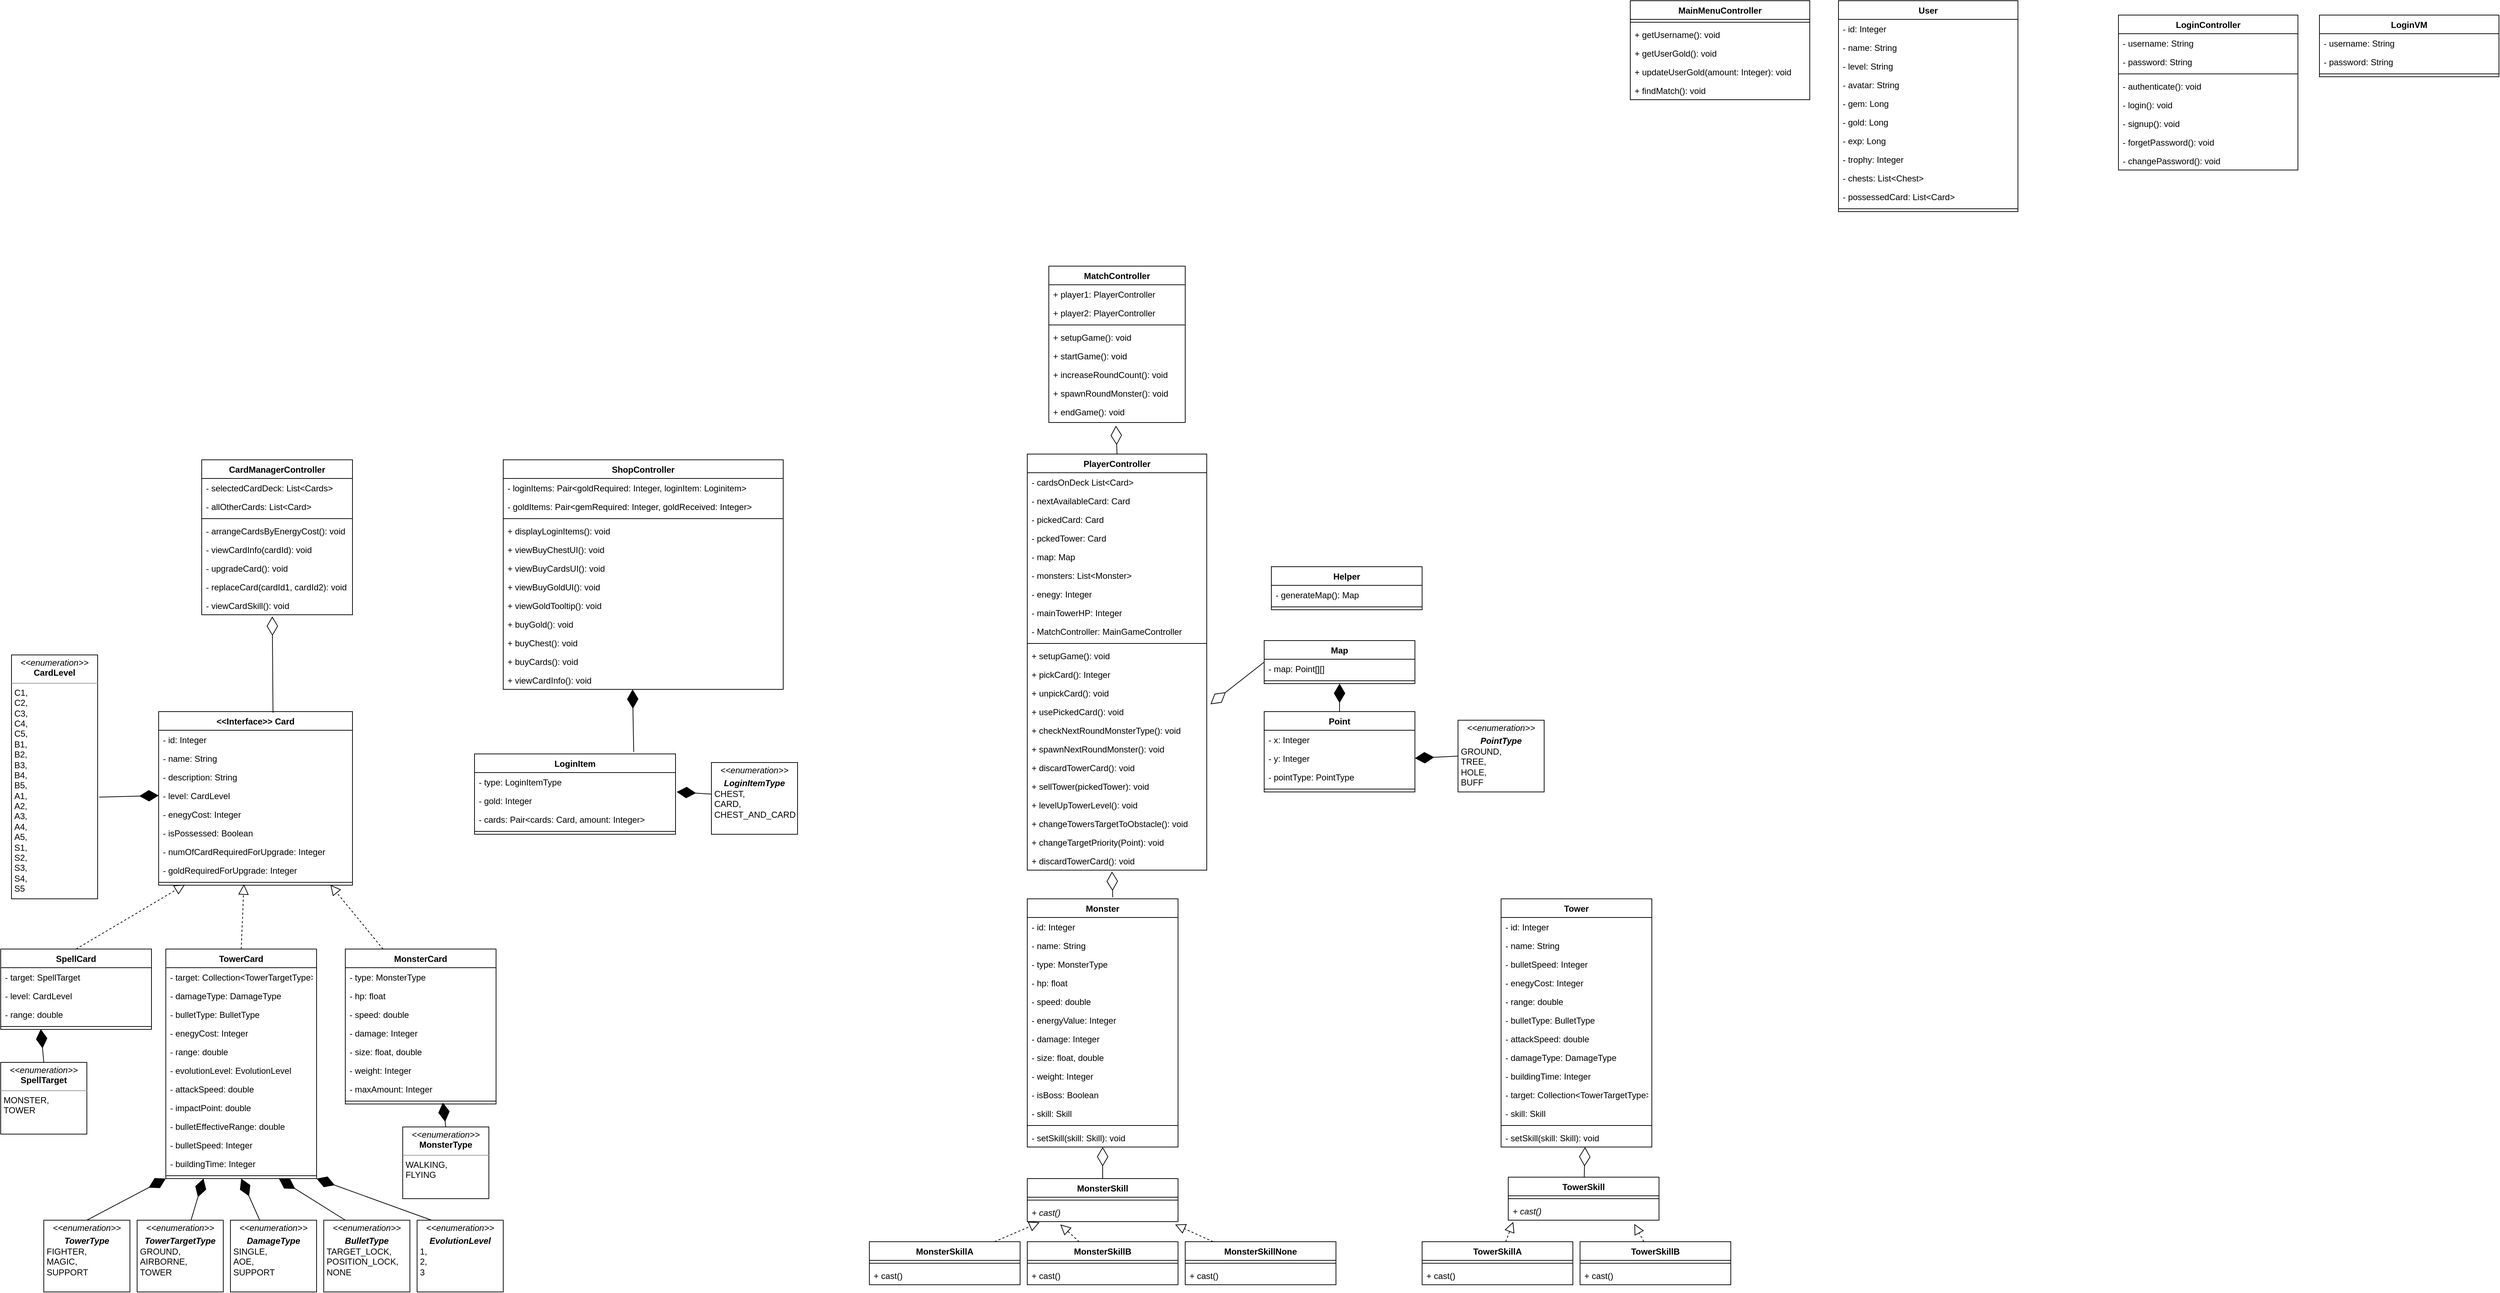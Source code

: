 <mxfile version="20.0.1" type="github">
  <diagram id="3Hzr0n2Hrk9hMCZVUcCn" name="Page-1">
    <mxGraphModel dx="2433" dy="1789" grid="1" gridSize="10" guides="1" tooltips="1" connect="1" arrows="1" fold="1" page="1" pageScale="1" pageWidth="850" pageHeight="1100" math="0" shadow="0">
      <root>
        <mxCell id="0" />
        <mxCell id="1" parent="0" />
        <mxCell id="gTmIQ7LkwGz3GuOeLMRu-1" value="MonsterCard" style="swimlane;fontStyle=1;align=center;verticalAlign=top;childLayout=stackLayout;horizontal=1;startSize=26;horizontalStack=0;resizeParent=1;resizeParentMax=0;resizeLast=0;collapsible=1;marginBottom=0;" parent="1" vertex="1">
          <mxGeometry x="-80" y="252" width="210" height="216" as="geometry" />
        </mxCell>
        <mxCell id="gTmIQ7LkwGz3GuOeLMRu-16" value="- type: MonsterType" style="text;strokeColor=none;fillColor=none;align=left;verticalAlign=top;spacingLeft=4;spacingRight=4;overflow=hidden;rotatable=0;points=[[0,0.5],[1,0.5]];portConstraint=eastwest;" parent="gTmIQ7LkwGz3GuOeLMRu-1" vertex="1">
          <mxGeometry y="26" width="210" height="26" as="geometry" />
        </mxCell>
        <mxCell id="gTmIQ7LkwGz3GuOeLMRu-9" value="- hp: float" style="text;strokeColor=none;fillColor=none;align=left;verticalAlign=top;spacingLeft=4;spacingRight=4;overflow=hidden;rotatable=0;points=[[0,0.5],[1,0.5]];portConstraint=eastwest;" parent="gTmIQ7LkwGz3GuOeLMRu-1" vertex="1">
          <mxGeometry y="52" width="210" height="26" as="geometry" />
        </mxCell>
        <mxCell id="gTmIQ7LkwGz3GuOeLMRu-10" value="- speed: double" style="text;strokeColor=none;fillColor=none;align=left;verticalAlign=top;spacingLeft=4;spacingRight=4;overflow=hidden;rotatable=0;points=[[0,0.5],[1,0.5]];portConstraint=eastwest;" parent="gTmIQ7LkwGz3GuOeLMRu-1" vertex="1">
          <mxGeometry y="78" width="210" height="26" as="geometry" />
        </mxCell>
        <mxCell id="gTmIQ7LkwGz3GuOeLMRu-14" value="- damage: Integer" style="text;strokeColor=none;fillColor=none;align=left;verticalAlign=top;spacingLeft=4;spacingRight=4;overflow=hidden;rotatable=0;points=[[0,0.5],[1,0.5]];portConstraint=eastwest;" parent="gTmIQ7LkwGz3GuOeLMRu-1" vertex="1">
          <mxGeometry y="104" width="210" height="26" as="geometry" />
        </mxCell>
        <mxCell id="gTmIQ7LkwGz3GuOeLMRu-11" value="- size: float, double" style="text;strokeColor=none;fillColor=none;align=left;verticalAlign=top;spacingLeft=4;spacingRight=4;overflow=hidden;rotatable=0;points=[[0,0.5],[1,0.5]];portConstraint=eastwest;" parent="gTmIQ7LkwGz3GuOeLMRu-1" vertex="1">
          <mxGeometry y="130" width="210" height="26" as="geometry" />
        </mxCell>
        <mxCell id="gTmIQ7LkwGz3GuOeLMRu-12" value="- weight: Integer" style="text;strokeColor=none;fillColor=none;align=left;verticalAlign=top;spacingLeft=4;spacingRight=4;overflow=hidden;rotatable=0;points=[[0,0.5],[1,0.5]];portConstraint=eastwest;" parent="gTmIQ7LkwGz3GuOeLMRu-1" vertex="1">
          <mxGeometry y="156" width="210" height="26" as="geometry" />
        </mxCell>
        <mxCell id="y4j8MuDuXKKV_iI7dw1A-111" value="- maxAmount: Integer" style="text;strokeColor=none;fillColor=none;align=left;verticalAlign=top;spacingLeft=4;spacingRight=4;overflow=hidden;rotatable=0;points=[[0,0.5],[1,0.5]];portConstraint=eastwest;" parent="gTmIQ7LkwGz3GuOeLMRu-1" vertex="1">
          <mxGeometry y="182" width="210" height="26" as="geometry" />
        </mxCell>
        <mxCell id="gTmIQ7LkwGz3GuOeLMRu-3" value="" style="line;strokeWidth=1;fillColor=none;align=left;verticalAlign=middle;spacingTop=-1;spacingLeft=3;spacingRight=3;rotatable=0;labelPosition=right;points=[];portConstraint=eastwest;" parent="gTmIQ7LkwGz3GuOeLMRu-1" vertex="1">
          <mxGeometry y="208" width="210" height="8" as="geometry" />
        </mxCell>
        <mxCell id="gTmIQ7LkwGz3GuOeLMRu-5" value="&lt;p style=&quot;margin:0px;margin-top:4px;text-align:center;&quot;&gt;&lt;i&gt;&amp;lt;&amp;lt;enumeration&amp;gt;&amp;gt;&lt;/i&gt;&lt;br&gt;&lt;b&gt;MonsterType&lt;/b&gt;&lt;/p&gt;&lt;hr size=&quot;1&quot;&gt;&lt;p style=&quot;margin:0px;margin-left:4px;&quot;&gt;WALKING,&amp;nbsp;&lt;/p&gt;&lt;p style=&quot;margin:0px;margin-left:4px;&quot;&gt;FLYING&lt;/p&gt;" style="verticalAlign=top;align=left;overflow=fill;fontSize=12;fontFamily=Helvetica;html=1;" parent="1" vertex="1">
          <mxGeometry y="500" width="120" height="100" as="geometry" />
        </mxCell>
        <mxCell id="y4j8MuDuXKKV_iI7dw1A-1" value="&lt;p style=&quot;margin:0px;margin-top:4px;text-align:center;&quot;&gt;&lt;i&gt;&amp;lt;&amp;lt;enumeration&amp;gt;&amp;gt;&lt;/i&gt;&lt;br&gt;&lt;b&gt;SpellTarget&lt;/b&gt;&lt;/p&gt;&lt;hr size=&quot;1&quot;&gt;&lt;p style=&quot;margin:0px;margin-left:4px;&quot;&gt;MONSTER,&lt;/p&gt;&lt;p style=&quot;margin:0px;margin-left:4px;&quot;&gt;TOWER&lt;/p&gt;" style="verticalAlign=top;align=left;overflow=fill;fontSize=12;fontFamily=Helvetica;html=1;" parent="1" vertex="1">
          <mxGeometry x="-560" y="410" width="120" height="100" as="geometry" />
        </mxCell>
        <mxCell id="y4j8MuDuXKKV_iI7dw1A-2" value="SpellCard" style="swimlane;fontStyle=1;align=center;verticalAlign=top;childLayout=stackLayout;horizontal=1;startSize=26;horizontalStack=0;resizeParent=1;resizeParentMax=0;resizeLast=0;collapsible=1;marginBottom=0;" parent="1" vertex="1">
          <mxGeometry x="-560" y="252" width="210" height="112" as="geometry" />
        </mxCell>
        <mxCell id="y4j8MuDuXKKV_iI7dw1A-5" value="- target: SpellTarget" style="text;strokeColor=none;fillColor=none;align=left;verticalAlign=top;spacingLeft=4;spacingRight=4;overflow=hidden;rotatable=0;points=[[0,0.5],[1,0.5]];portConstraint=eastwest;" parent="y4j8MuDuXKKV_iI7dw1A-2" vertex="1">
          <mxGeometry y="26" width="210" height="26" as="geometry" />
        </mxCell>
        <mxCell id="y4j8MuDuXKKV_iI7dw1A-18" value="- level: CardLevel" style="text;strokeColor=none;fillColor=none;align=left;verticalAlign=top;spacingLeft=4;spacingRight=4;overflow=hidden;rotatable=0;points=[[0,0.5],[1,0.5]];portConstraint=eastwest;labelBackgroundColor=default;" parent="y4j8MuDuXKKV_iI7dw1A-2" vertex="1">
          <mxGeometry y="52" width="210" height="26" as="geometry" />
        </mxCell>
        <mxCell id="y4j8MuDuXKKV_iI7dw1A-7" value="- range: double" style="text;strokeColor=none;fillColor=none;align=left;verticalAlign=top;spacingLeft=4;spacingRight=4;overflow=hidden;rotatable=0;points=[[0,0.5],[1,0.5]];portConstraint=eastwest;labelBackgroundColor=default;" parent="y4j8MuDuXKKV_iI7dw1A-2" vertex="1">
          <mxGeometry y="78" width="210" height="26" as="geometry" />
        </mxCell>
        <mxCell id="y4j8MuDuXKKV_iI7dw1A-14" value="" style="line;strokeWidth=1;fillColor=none;align=left;verticalAlign=middle;spacingTop=-1;spacingLeft=3;spacingRight=3;rotatable=0;labelPosition=right;points=[];portConstraint=eastwest;" parent="y4j8MuDuXKKV_iI7dw1A-2" vertex="1">
          <mxGeometry y="104" width="210" height="8" as="geometry" />
        </mxCell>
        <mxCell id="y4j8MuDuXKKV_iI7dw1A-19" value="&lt;p style=&quot;margin:0px;margin-top:4px;text-align:center;&quot;&gt;&lt;i&gt;&amp;lt;&amp;lt;enumeration&amp;gt;&amp;gt;&lt;/i&gt;&lt;br&gt;&lt;b&gt;CardLevel&lt;/b&gt;&lt;/p&gt;&lt;hr size=&quot;1&quot;&gt;&lt;p style=&quot;margin:0px;margin-left:4px;&quot;&gt;C1,&lt;/p&gt;&lt;p style=&quot;margin:0px;margin-left:4px;&quot;&gt;C2,&lt;/p&gt;&lt;p style=&quot;margin:0px;margin-left:4px;&quot;&gt;C3,&lt;/p&gt;&lt;p style=&quot;margin:0px;margin-left:4px;&quot;&gt;C4,&lt;/p&gt;&lt;p style=&quot;margin:0px;margin-left:4px;&quot;&gt;C5,&lt;/p&gt;&lt;p style=&quot;margin:0px;margin-left:4px;&quot;&gt;B1,&lt;/p&gt;&lt;p style=&quot;margin:0px;margin-left:4px;&quot;&gt;B2,&lt;/p&gt;&lt;p style=&quot;margin:0px;margin-left:4px;&quot;&gt;B3,&lt;/p&gt;&lt;p style=&quot;margin:0px;margin-left:4px;&quot;&gt;B4,&lt;/p&gt;&lt;p style=&quot;margin:0px;margin-left:4px;&quot;&gt;B5,&lt;/p&gt;&lt;p style=&quot;margin:0px;margin-left:4px;&quot;&gt;A1,&amp;nbsp;&lt;/p&gt;&lt;p style=&quot;margin:0px;margin-left:4px;&quot;&gt;A2,&lt;/p&gt;&lt;p style=&quot;margin:0px;margin-left:4px;&quot;&gt;A3,&lt;/p&gt;&lt;p style=&quot;margin:0px;margin-left:4px;&quot;&gt;A4,&lt;/p&gt;&lt;p style=&quot;margin:0px;margin-left:4px;&quot;&gt;A5,&lt;/p&gt;&lt;p style=&quot;margin:0px;margin-left:4px;&quot;&gt;S1,&lt;/p&gt;&lt;p style=&quot;margin:0px;margin-left:4px;&quot;&gt;S2,&lt;/p&gt;&lt;p style=&quot;margin:0px;margin-left:4px;&quot;&gt;S3,&lt;/p&gt;&lt;p style=&quot;margin:0px;margin-left:4px;&quot;&gt;S4,&lt;/p&gt;&lt;p style=&quot;margin:0px;margin-left:4px;&quot;&gt;S5&lt;/p&gt;" style="verticalAlign=top;align=left;overflow=fill;fontSize=12;fontFamily=Helvetica;html=1;" parent="1" vertex="1">
          <mxGeometry x="-545" y="-158" width="120" height="340" as="geometry" />
        </mxCell>
        <mxCell id="y4j8MuDuXKKV_iI7dw1A-21" value="TowerCard" style="swimlane;fontStyle=1;align=center;verticalAlign=top;childLayout=stackLayout;horizontal=1;startSize=26;horizontalStack=0;resizeParent=1;resizeParentMax=0;resizeLast=0;collapsible=1;marginBottom=0;" parent="1" vertex="1">
          <mxGeometry x="-330" y="252" width="210" height="320" as="geometry" />
        </mxCell>
        <mxCell id="y4j8MuDuXKKV_iI7dw1A-24" value="- target: Collection&lt;TowerTargetType&gt;" style="text;strokeColor=none;fillColor=none;align=left;verticalAlign=top;spacingLeft=4;spacingRight=4;overflow=hidden;rotatable=0;points=[[0,0.5],[1,0.5]];portConstraint=eastwest;" parent="y4j8MuDuXKKV_iI7dw1A-21" vertex="1">
          <mxGeometry y="26" width="210" height="26" as="geometry" />
        </mxCell>
        <mxCell id="y4j8MuDuXKKV_iI7dw1A-25" value="- damageType: DamageType" style="text;strokeColor=none;fillColor=none;align=left;verticalAlign=top;spacingLeft=4;spacingRight=4;overflow=hidden;rotatable=0;points=[[0,0.5],[1,0.5]];portConstraint=eastwest;" parent="y4j8MuDuXKKV_iI7dw1A-21" vertex="1">
          <mxGeometry y="52" width="210" height="26" as="geometry" />
        </mxCell>
        <mxCell id="y4j8MuDuXKKV_iI7dw1A-26" value="- bulletType: BulletType" style="text;strokeColor=none;fillColor=none;align=left;verticalAlign=top;spacingLeft=4;spacingRight=4;overflow=hidden;rotatable=0;points=[[0,0.5],[1,0.5]];portConstraint=eastwest;labelBackgroundColor=default;" parent="y4j8MuDuXKKV_iI7dw1A-21" vertex="1">
          <mxGeometry y="78" width="210" height="26" as="geometry" />
        </mxCell>
        <mxCell id="y4j8MuDuXKKV_iI7dw1A-27" value="- enegyCost: Integer" style="text;strokeColor=none;fillColor=none;align=left;verticalAlign=top;spacingLeft=4;spacingRight=4;overflow=hidden;rotatable=0;points=[[0,0.5],[1,0.5]];portConstraint=eastwest;labelBackgroundColor=default;" parent="y4j8MuDuXKKV_iI7dw1A-21" vertex="1">
          <mxGeometry y="104" width="210" height="26" as="geometry" />
        </mxCell>
        <mxCell id="y4j8MuDuXKKV_iI7dw1A-29" value="- range: double" style="text;strokeColor=none;fillColor=none;align=left;verticalAlign=top;spacingLeft=4;spacingRight=4;overflow=hidden;rotatable=0;points=[[0,0.5],[1,0.5]];portConstraint=eastwest;labelBackgroundColor=default;" parent="y4j8MuDuXKKV_iI7dw1A-21" vertex="1">
          <mxGeometry y="130" width="210" height="26" as="geometry" />
        </mxCell>
        <mxCell id="y4j8MuDuXKKV_iI7dw1A-36" value="- evolutionLevel: EvolutionLevel" style="text;strokeColor=none;fillColor=none;align=left;verticalAlign=top;spacingLeft=4;spacingRight=4;overflow=hidden;rotatable=0;points=[[0,0.5],[1,0.5]];portConstraint=eastwest;labelBackgroundColor=default;" parent="y4j8MuDuXKKV_iI7dw1A-21" vertex="1">
          <mxGeometry y="156" width="210" height="26" as="geometry" />
        </mxCell>
        <mxCell id="y4j8MuDuXKKV_iI7dw1A-38" value="- attackSpeed: double" style="text;strokeColor=none;fillColor=none;align=left;verticalAlign=top;spacingLeft=4;spacingRight=4;overflow=hidden;rotatable=0;points=[[0,0.5],[1,0.5]];portConstraint=eastwest;labelBackgroundColor=default;" parent="y4j8MuDuXKKV_iI7dw1A-21" vertex="1">
          <mxGeometry y="182" width="210" height="26" as="geometry" />
        </mxCell>
        <mxCell id="y4j8MuDuXKKV_iI7dw1A-39" value="- impactPoint: double" style="text;strokeColor=none;fillColor=none;align=left;verticalAlign=top;spacingLeft=4;spacingRight=4;overflow=hidden;rotatable=0;points=[[0,0.5],[1,0.5]];portConstraint=eastwest;labelBackgroundColor=default;" parent="y4j8MuDuXKKV_iI7dw1A-21" vertex="1">
          <mxGeometry y="208" width="210" height="26" as="geometry" />
        </mxCell>
        <mxCell id="y4j8MuDuXKKV_iI7dw1A-40" value="- bulletEffectiveRange: double" style="text;strokeColor=none;fillColor=none;align=left;verticalAlign=top;spacingLeft=4;spacingRight=4;overflow=hidden;rotatable=0;points=[[0,0.5],[1,0.5]];portConstraint=eastwest;labelBackgroundColor=default;" parent="y4j8MuDuXKKV_iI7dw1A-21" vertex="1">
          <mxGeometry y="234" width="210" height="26" as="geometry" />
        </mxCell>
        <mxCell id="y4j8MuDuXKKV_iI7dw1A-41" value="- bulletSpeed: Integer" style="text;strokeColor=none;fillColor=none;align=left;verticalAlign=top;spacingLeft=4;spacingRight=4;overflow=hidden;rotatable=0;points=[[0,0.5],[1,0.5]];portConstraint=eastwest;labelBackgroundColor=default;" parent="y4j8MuDuXKKV_iI7dw1A-21" vertex="1">
          <mxGeometry y="260" width="210" height="26" as="geometry" />
        </mxCell>
        <mxCell id="y4j8MuDuXKKV_iI7dw1A-42" value="- buildingTime: Integer" style="text;strokeColor=none;fillColor=none;align=left;verticalAlign=top;spacingLeft=4;spacingRight=4;overflow=hidden;rotatable=0;points=[[0,0.5],[1,0.5]];portConstraint=eastwest;labelBackgroundColor=default;" parent="y4j8MuDuXKKV_iI7dw1A-21" vertex="1">
          <mxGeometry y="286" width="210" height="26" as="geometry" />
        </mxCell>
        <mxCell id="y4j8MuDuXKKV_iI7dw1A-30" value="" style="line;strokeWidth=1;fillColor=none;align=left;verticalAlign=middle;spacingTop=-1;spacingLeft=3;spacingRight=3;rotatable=0;labelPosition=right;points=[];portConstraint=eastwest;" parent="y4j8MuDuXKKV_iI7dw1A-21" vertex="1">
          <mxGeometry y="312" width="210" height="8" as="geometry" />
        </mxCell>
        <mxCell id="y4j8MuDuXKKV_iI7dw1A-32" value="&lt;p style=&quot;margin:0px;margin-top:4px;text-align:center;&quot;&gt;&lt;i&gt;&amp;lt;&amp;lt;enumeration&amp;gt;&amp;gt;&lt;/i&gt;&lt;br&gt;&lt;/p&gt;&lt;p style=&quot;margin:0px;margin-top:4px;text-align:center;&quot;&gt;&lt;i&gt;&lt;b&gt;TowerType&lt;/b&gt;&lt;/i&gt;&lt;/p&gt;&lt;p style=&quot;margin:0px;margin-left:4px;&quot;&gt;FIGHTER,&lt;/p&gt;&lt;p style=&quot;margin:0px;margin-left:4px;&quot;&gt;MAGIC,&lt;/p&gt;&lt;p style=&quot;margin:0px;margin-left:4px;&quot;&gt;SUPPORT&lt;/p&gt;" style="verticalAlign=top;align=left;overflow=fill;fontSize=12;fontFamily=Helvetica;html=1;" parent="1" vertex="1">
          <mxGeometry x="-500" y="630" width="120" height="100" as="geometry" />
        </mxCell>
        <mxCell id="y4j8MuDuXKKV_iI7dw1A-33" value="&lt;p style=&quot;margin:0px;margin-top:4px;text-align:center;&quot;&gt;&lt;i&gt;&amp;lt;&amp;lt;enumeration&amp;gt;&amp;gt;&lt;/i&gt;&lt;br&gt;&lt;/p&gt;&lt;p style=&quot;margin:0px;margin-top:4px;text-align:center;&quot;&gt;&lt;b&gt;&lt;i&gt;TowerTargetType&lt;/i&gt;&lt;/b&gt;&lt;/p&gt;&lt;p style=&quot;margin:0px;margin-left:4px;&quot;&gt;GROUND,&lt;/p&gt;&lt;p style=&quot;margin:0px;margin-left:4px;&quot;&gt;AIRBORNE,&lt;/p&gt;&lt;p style=&quot;margin:0px;margin-left:4px;&quot;&gt;TOWER&lt;/p&gt;" style="verticalAlign=top;align=left;overflow=fill;fontSize=12;fontFamily=Helvetica;html=1;" parent="1" vertex="1">
          <mxGeometry x="-370" y="630" width="120" height="100" as="geometry" />
        </mxCell>
        <mxCell id="y4j8MuDuXKKV_iI7dw1A-34" value="&lt;p style=&quot;margin:0px;margin-top:4px;text-align:center;&quot;&gt;&lt;i&gt;&amp;lt;&amp;lt;enumeration&amp;gt;&amp;gt;&lt;/i&gt;&lt;br&gt;&lt;/p&gt;&lt;p style=&quot;margin:0px;margin-top:4px;text-align:center;&quot;&gt;&lt;b&gt;&lt;i&gt;DamageType&lt;/i&gt;&lt;/b&gt;&lt;/p&gt;&lt;p style=&quot;margin:0px;margin-left:4px;&quot;&gt;SINGLE,&lt;/p&gt;&lt;p style=&quot;margin:0px;margin-left:4px;&quot;&gt;AOE,&lt;/p&gt;&lt;p style=&quot;margin:0px;margin-left:4px;&quot;&gt;SUPPORT&lt;/p&gt;" style="verticalAlign=top;align=left;overflow=fill;fontSize=12;fontFamily=Helvetica;html=1;" parent="1" vertex="1">
          <mxGeometry x="-240" y="630" width="120" height="100" as="geometry" />
        </mxCell>
        <mxCell id="y4j8MuDuXKKV_iI7dw1A-35" value="&lt;p style=&quot;margin:0px;margin-top:4px;text-align:center;&quot;&gt;&lt;i&gt;&amp;lt;&amp;lt;enumeration&amp;gt;&amp;gt;&lt;/i&gt;&lt;br&gt;&lt;/p&gt;&lt;p style=&quot;margin:0px;margin-top:4px;text-align:center;&quot;&gt;&lt;b&gt;&lt;i&gt;BulletType&lt;/i&gt;&lt;/b&gt;&lt;/p&gt;&lt;p style=&quot;margin:0px;margin-left:4px;&quot;&gt;TARGET_LOCK,&lt;/p&gt;&lt;p style=&quot;margin:0px;margin-left:4px;&quot;&gt;POSITION_LOCK,&lt;/p&gt;&lt;p style=&quot;margin:0px;margin-left:4px;&quot;&gt;NONE&lt;/p&gt;" style="verticalAlign=top;align=left;overflow=fill;fontSize=12;fontFamily=Helvetica;html=1;" parent="1" vertex="1">
          <mxGeometry x="-110" y="630" width="120" height="100" as="geometry" />
        </mxCell>
        <mxCell id="y4j8MuDuXKKV_iI7dw1A-37" value="&lt;p style=&quot;margin:0px;margin-top:4px;text-align:center;&quot;&gt;&lt;i&gt;&amp;lt;&amp;lt;enumeration&amp;gt;&amp;gt;&lt;/i&gt;&lt;br&gt;&lt;/p&gt;&lt;p style=&quot;margin:0px;margin-top:4px;text-align:center;&quot;&gt;&lt;b&gt;&lt;i&gt;EvolutionLevel&lt;/i&gt;&lt;/b&gt;&lt;/p&gt;&lt;p style=&quot;margin:0px;margin-left:4px;&quot;&gt;1,&lt;/p&gt;&lt;p style=&quot;margin:0px;margin-left:4px;&quot;&gt;2,&lt;/p&gt;&lt;p style=&quot;margin:0px;margin-left:4px;&quot;&gt;3&lt;/p&gt;" style="verticalAlign=top;align=left;overflow=fill;fontSize=12;fontFamily=Helvetica;html=1;" parent="1" vertex="1">
          <mxGeometry x="20" y="630" width="120" height="100" as="geometry" />
        </mxCell>
        <mxCell id="y4j8MuDuXKKV_iI7dw1A-47" value="MatchController" style="swimlane;fontStyle=1;align=center;verticalAlign=top;childLayout=stackLayout;horizontal=1;startSize=26;horizontalStack=0;resizeParent=1;resizeParentMax=0;resizeLast=0;collapsible=1;marginBottom=0;" parent="1" vertex="1">
          <mxGeometry x="900" y="-700" width="190" height="218" as="geometry" />
        </mxCell>
        <mxCell id="y4j8MuDuXKKV_iI7dw1A-48" value="+ player1: PlayerController" style="text;strokeColor=none;fillColor=none;align=left;verticalAlign=top;spacingLeft=4;spacingRight=4;overflow=hidden;rotatable=0;points=[[0,0.5],[1,0.5]];portConstraint=eastwest;" parent="y4j8MuDuXKKV_iI7dw1A-47" vertex="1">
          <mxGeometry y="26" width="190" height="26" as="geometry" />
        </mxCell>
        <mxCell id="y4j8MuDuXKKV_iI7dw1A-53" value="+ player2: PlayerController" style="text;strokeColor=none;fillColor=none;align=left;verticalAlign=top;spacingLeft=4;spacingRight=4;overflow=hidden;rotatable=0;points=[[0,0.5],[1,0.5]];portConstraint=eastwest;" parent="y4j8MuDuXKKV_iI7dw1A-47" vertex="1">
          <mxGeometry y="52" width="190" height="26" as="geometry" />
        </mxCell>
        <mxCell id="y4j8MuDuXKKV_iI7dw1A-49" value="" style="line;strokeWidth=1;fillColor=none;align=left;verticalAlign=middle;spacingTop=-1;spacingLeft=3;spacingRight=3;rotatable=0;labelPosition=right;points=[];portConstraint=eastwest;" parent="y4j8MuDuXKKV_iI7dw1A-47" vertex="1">
          <mxGeometry y="78" width="190" height="8" as="geometry" />
        </mxCell>
        <mxCell id="y4j8MuDuXKKV_iI7dw1A-50" value="+ setupGame(): void" style="text;strokeColor=none;fillColor=none;align=left;verticalAlign=top;spacingLeft=4;spacingRight=4;overflow=hidden;rotatable=0;points=[[0,0.5],[1,0.5]];portConstraint=eastwest;" parent="y4j8MuDuXKKV_iI7dw1A-47" vertex="1">
          <mxGeometry y="86" width="190" height="26" as="geometry" />
        </mxCell>
        <mxCell id="y4j8MuDuXKKV_iI7dw1A-166" value="+ startGame(): void" style="text;strokeColor=none;fillColor=none;align=left;verticalAlign=top;spacingLeft=4;spacingRight=4;overflow=hidden;rotatable=0;points=[[0,0.5],[1,0.5]];portConstraint=eastwest;" parent="y4j8MuDuXKKV_iI7dw1A-47" vertex="1">
          <mxGeometry y="112" width="190" height="26" as="geometry" />
        </mxCell>
        <mxCell id="y4j8MuDuXKKV_iI7dw1A-55" value="+ increaseRoundCount(): void" style="text;strokeColor=none;fillColor=none;align=left;verticalAlign=top;spacingLeft=4;spacingRight=4;overflow=hidden;rotatable=0;points=[[0,0.5],[1,0.5]];portConstraint=eastwest;" parent="y4j8MuDuXKKV_iI7dw1A-47" vertex="1">
          <mxGeometry y="138" width="190" height="26" as="geometry" />
        </mxCell>
        <mxCell id="y4j8MuDuXKKV_iI7dw1A-58" value="+ spawnRoundMonster(): void" style="text;strokeColor=none;fillColor=none;align=left;verticalAlign=top;spacingLeft=4;spacingRight=4;overflow=hidden;rotatable=0;points=[[0,0.5],[1,0.5]];portConstraint=eastwest;" parent="y4j8MuDuXKKV_iI7dw1A-47" vertex="1">
          <mxGeometry y="164" width="190" height="26" as="geometry" />
        </mxCell>
        <mxCell id="y4j8MuDuXKKV_iI7dw1A-57" value="+ endGame(): void" style="text;strokeColor=none;fillColor=none;align=left;verticalAlign=top;spacingLeft=4;spacingRight=4;overflow=hidden;rotatable=0;points=[[0,0.5],[1,0.5]];portConstraint=eastwest;" parent="y4j8MuDuXKKV_iI7dw1A-47" vertex="1">
          <mxGeometry y="190" width="190" height="28" as="geometry" />
        </mxCell>
        <mxCell id="y4j8MuDuXKKV_iI7dw1A-59" value="PlayerController" style="swimlane;fontStyle=1;align=center;verticalAlign=top;childLayout=stackLayout;horizontal=1;startSize=26;horizontalStack=0;resizeParent=1;resizeParentMax=0;resizeLast=0;collapsible=1;marginBottom=0;" parent="1" vertex="1">
          <mxGeometry x="870" y="-438" width="250" height="580" as="geometry" />
        </mxCell>
        <mxCell id="y4j8MuDuXKKV_iI7dw1A-60" value="- cardsOnDeck List&lt;Card&gt;" style="text;strokeColor=none;fillColor=none;align=left;verticalAlign=top;spacingLeft=4;spacingRight=4;overflow=hidden;rotatable=0;points=[[0,0.5],[1,0.5]];portConstraint=eastwest;" parent="y4j8MuDuXKKV_iI7dw1A-59" vertex="1">
          <mxGeometry y="26" width="250" height="26" as="geometry" />
        </mxCell>
        <mxCell id="y4j8MuDuXKKV_iI7dw1A-179" value="- nextAvailableCard: Card" style="text;strokeColor=none;fillColor=none;align=left;verticalAlign=top;spacingLeft=4;spacingRight=4;overflow=hidden;rotatable=0;points=[[0,0.5],[1,0.5]];portConstraint=eastwest;" parent="y4j8MuDuXKKV_iI7dw1A-59" vertex="1">
          <mxGeometry y="52" width="250" height="26" as="geometry" />
        </mxCell>
        <mxCell id="y4j8MuDuXKKV_iI7dw1A-61" value="- pickedCard: Card" style="text;strokeColor=none;fillColor=none;align=left;verticalAlign=top;spacingLeft=4;spacingRight=4;overflow=hidden;rotatable=0;points=[[0,0.5],[1,0.5]];portConstraint=eastwest;" parent="y4j8MuDuXKKV_iI7dw1A-59" vertex="1">
          <mxGeometry y="78" width="250" height="26" as="geometry" />
        </mxCell>
        <mxCell id="y4j8MuDuXKKV_iI7dw1A-148" value="- pckedTower: Card" style="text;strokeColor=none;fillColor=none;align=left;verticalAlign=top;spacingLeft=4;spacingRight=4;overflow=hidden;rotatable=0;points=[[0,0.5],[1,0.5]];portConstraint=eastwest;" parent="y4j8MuDuXKKV_iI7dw1A-59" vertex="1">
          <mxGeometry y="104" width="250" height="26" as="geometry" />
        </mxCell>
        <mxCell id="y4j8MuDuXKKV_iI7dw1A-63" value="- map: Map" style="text;strokeColor=none;fillColor=none;align=left;verticalAlign=top;spacingLeft=4;spacingRight=4;overflow=hidden;rotatable=0;points=[[0,0.5],[1,0.5]];portConstraint=eastwest;" parent="y4j8MuDuXKKV_iI7dw1A-59" vertex="1">
          <mxGeometry y="130" width="250" height="26" as="geometry" />
        </mxCell>
        <mxCell id="AQVR0DQigsVXHFTW1z8q-171" value="- monsters: List&lt;Monster&gt;" style="text;strokeColor=none;fillColor=none;align=left;verticalAlign=top;spacingLeft=4;spacingRight=4;overflow=hidden;rotatable=0;points=[[0,0.5],[1,0.5]];portConstraint=eastwest;" parent="y4j8MuDuXKKV_iI7dw1A-59" vertex="1">
          <mxGeometry y="156" width="250" height="26" as="geometry" />
        </mxCell>
        <mxCell id="3RJDAcX1bEm0KSkVtIAg-28" value="- enegy: Integer" style="text;strokeColor=none;fillColor=none;align=left;verticalAlign=top;spacingLeft=4;spacingRight=4;overflow=hidden;rotatable=0;points=[[0,0.5],[1,0.5]];portConstraint=eastwest;" vertex="1" parent="y4j8MuDuXKKV_iI7dw1A-59">
          <mxGeometry y="182" width="250" height="26" as="geometry" />
        </mxCell>
        <mxCell id="3RJDAcX1bEm0KSkVtIAg-29" value="- mainTowerHP: Integer" style="text;strokeColor=none;fillColor=none;align=left;verticalAlign=top;spacingLeft=4;spacingRight=4;overflow=hidden;rotatable=0;points=[[0,0.5],[1,0.5]];portConstraint=eastwest;" vertex="1" parent="y4j8MuDuXKKV_iI7dw1A-59">
          <mxGeometry y="208" width="250" height="26" as="geometry" />
        </mxCell>
        <mxCell id="y4j8MuDuXKKV_iI7dw1A-62" value="- MatchController: MainGameController" style="text;strokeColor=none;fillColor=none;align=left;verticalAlign=top;spacingLeft=4;spacingRight=4;overflow=hidden;rotatable=0;points=[[0,0.5],[1,0.5]];portConstraint=eastwest;" parent="y4j8MuDuXKKV_iI7dw1A-59" vertex="1">
          <mxGeometry y="234" width="250" height="26" as="geometry" />
        </mxCell>
        <mxCell id="y4j8MuDuXKKV_iI7dw1A-65" value="" style="line;strokeWidth=1;fillColor=none;align=left;verticalAlign=middle;spacingTop=-1;spacingLeft=3;spacingRight=3;rotatable=0;labelPosition=right;points=[];portConstraint=eastwest;" parent="y4j8MuDuXKKV_iI7dw1A-59" vertex="1">
          <mxGeometry y="260" width="250" height="8" as="geometry" />
        </mxCell>
        <mxCell id="y4j8MuDuXKKV_iI7dw1A-66" value="+ setupGame(): void" style="text;strokeColor=none;fillColor=none;align=left;verticalAlign=top;spacingLeft=4;spacingRight=4;overflow=hidden;rotatable=0;points=[[0,0.5],[1,0.5]];portConstraint=eastwest;" parent="y4j8MuDuXKKV_iI7dw1A-59" vertex="1">
          <mxGeometry y="268" width="250" height="26" as="geometry" />
        </mxCell>
        <mxCell id="y4j8MuDuXKKV_iI7dw1A-68" value="+ pickCard(): Integer" style="text;strokeColor=none;fillColor=none;align=left;verticalAlign=top;spacingLeft=4;spacingRight=4;overflow=hidden;rotatable=0;points=[[0,0.5],[1,0.5]];portConstraint=eastwest;" parent="y4j8MuDuXKKV_iI7dw1A-59" vertex="1">
          <mxGeometry y="294" width="250" height="26" as="geometry" />
        </mxCell>
        <mxCell id="y4j8MuDuXKKV_iI7dw1A-69" value="+ unpickCard(): void" style="text;strokeColor=none;fillColor=none;align=left;verticalAlign=top;spacingLeft=4;spacingRight=4;overflow=hidden;rotatable=0;points=[[0,0.5],[1,0.5]];portConstraint=eastwest;" parent="y4j8MuDuXKKV_iI7dw1A-59" vertex="1">
          <mxGeometry y="320" width="250" height="26" as="geometry" />
        </mxCell>
        <mxCell id="y4j8MuDuXKKV_iI7dw1A-56" value="+ usePickedCard(): void" style="text;strokeColor=none;fillColor=none;align=left;verticalAlign=top;spacingLeft=4;spacingRight=4;overflow=hidden;rotatable=0;points=[[0,0.5],[1,0.5]];portConstraint=eastwest;" parent="y4j8MuDuXKKV_iI7dw1A-59" vertex="1">
          <mxGeometry y="346" width="250" height="26" as="geometry" />
        </mxCell>
        <mxCell id="y4j8MuDuXKKV_iI7dw1A-70" value="+ checkNextRoundMonsterType(): void" style="text;strokeColor=none;fillColor=none;align=left;verticalAlign=top;spacingLeft=4;spacingRight=4;overflow=hidden;rotatable=0;points=[[0,0.5],[1,0.5]];portConstraint=eastwest;" parent="y4j8MuDuXKKV_iI7dw1A-59" vertex="1">
          <mxGeometry y="372" width="250" height="26" as="geometry" />
        </mxCell>
        <mxCell id="y4j8MuDuXKKV_iI7dw1A-71" value="+ spawnNextRoundMonster(): void" style="text;strokeColor=none;fillColor=none;align=left;verticalAlign=top;spacingLeft=4;spacingRight=4;overflow=hidden;rotatable=0;points=[[0,0.5],[1,0.5]];portConstraint=eastwest;" parent="y4j8MuDuXKKV_iI7dw1A-59" vertex="1">
          <mxGeometry y="398" width="250" height="26" as="geometry" />
        </mxCell>
        <mxCell id="y4j8MuDuXKKV_iI7dw1A-72" value="+ discardTowerCard(): void" style="text;strokeColor=none;fillColor=none;align=left;verticalAlign=top;spacingLeft=4;spacingRight=4;overflow=hidden;rotatable=0;points=[[0,0.5],[1,0.5]];portConstraint=eastwest;" parent="y4j8MuDuXKKV_iI7dw1A-59" vertex="1">
          <mxGeometry y="424" width="250" height="26" as="geometry" />
        </mxCell>
        <mxCell id="y4j8MuDuXKKV_iI7dw1A-171" value="+ sellTower(pickedTower): void" style="text;strokeColor=none;fillColor=none;align=left;verticalAlign=top;spacingLeft=4;spacingRight=4;overflow=hidden;rotatable=0;points=[[0,0.5],[1,0.5]];portConstraint=eastwest;" parent="y4j8MuDuXKKV_iI7dw1A-59" vertex="1">
          <mxGeometry y="450" width="250" height="26" as="geometry" />
        </mxCell>
        <mxCell id="y4j8MuDuXKKV_iI7dw1A-170" value="+ levelUpTowerLevel(): void" style="text;strokeColor=none;fillColor=none;align=left;verticalAlign=top;spacingLeft=4;spacingRight=4;overflow=hidden;rotatable=0;points=[[0,0.5],[1,0.5]];portConstraint=eastwest;" parent="y4j8MuDuXKKV_iI7dw1A-59" vertex="1">
          <mxGeometry y="476" width="250" height="26" as="geometry" />
        </mxCell>
        <mxCell id="y4j8MuDuXKKV_iI7dw1A-169" value="+ changeTowersTargetToObstacle(): void" style="text;strokeColor=none;fillColor=none;align=left;verticalAlign=top;spacingLeft=4;spacingRight=4;overflow=hidden;rotatable=0;points=[[0,0.5],[1,0.5]];portConstraint=eastwest;" parent="y4j8MuDuXKKV_iI7dw1A-59" vertex="1">
          <mxGeometry y="502" width="250" height="26" as="geometry" />
        </mxCell>
        <mxCell id="y4j8MuDuXKKV_iI7dw1A-168" value="+ changeTargetPriority(Point): void" style="text;strokeColor=none;fillColor=none;align=left;verticalAlign=top;spacingLeft=4;spacingRight=4;overflow=hidden;rotatable=0;points=[[0,0.5],[1,0.5]];portConstraint=eastwest;" parent="y4j8MuDuXKKV_iI7dw1A-59" vertex="1">
          <mxGeometry y="528" width="250" height="26" as="geometry" />
        </mxCell>
        <mxCell id="y4j8MuDuXKKV_iI7dw1A-73" value="+ discardTowerCard(): void" style="text;strokeColor=none;fillColor=none;align=left;verticalAlign=top;spacingLeft=4;spacingRight=4;overflow=hidden;rotatable=0;points=[[0,0.5],[1,0.5]];portConstraint=eastwest;" parent="y4j8MuDuXKKV_iI7dw1A-59" vertex="1">
          <mxGeometry y="554" width="250" height="26" as="geometry" />
        </mxCell>
        <mxCell id="y4j8MuDuXKKV_iI7dw1A-96" value="Monster" style="swimlane;fontStyle=1;align=center;verticalAlign=top;childLayout=stackLayout;horizontal=1;startSize=26;horizontalStack=0;resizeParent=1;resizeParentMax=0;resizeLast=0;collapsible=1;marginBottom=0;" parent="1" vertex="1">
          <mxGeometry x="870" y="182" width="210" height="346" as="geometry" />
        </mxCell>
        <mxCell id="y4j8MuDuXKKV_iI7dw1A-97" value="- id: Integer" style="text;strokeColor=none;fillColor=none;align=left;verticalAlign=top;spacingLeft=4;spacingRight=4;overflow=hidden;rotatable=0;points=[[0,0.5],[1,0.5]];portConstraint=eastwest;" parent="y4j8MuDuXKKV_iI7dw1A-96" vertex="1">
          <mxGeometry y="26" width="210" height="26" as="geometry" />
        </mxCell>
        <mxCell id="y4j8MuDuXKKV_iI7dw1A-98" value="- name: String" style="text;strokeColor=none;fillColor=none;align=left;verticalAlign=top;spacingLeft=4;spacingRight=4;overflow=hidden;rotatable=0;points=[[0,0.5],[1,0.5]];portConstraint=eastwest;" parent="y4j8MuDuXKKV_iI7dw1A-96" vertex="1">
          <mxGeometry y="52" width="210" height="26" as="geometry" />
        </mxCell>
        <mxCell id="y4j8MuDuXKKV_iI7dw1A-99" value="- type: MonsterType" style="text;strokeColor=none;fillColor=none;align=left;verticalAlign=top;spacingLeft=4;spacingRight=4;overflow=hidden;rotatable=0;points=[[0,0.5],[1,0.5]];portConstraint=eastwest;" parent="y4j8MuDuXKKV_iI7dw1A-96" vertex="1">
          <mxGeometry y="78" width="210" height="26" as="geometry" />
        </mxCell>
        <mxCell id="y4j8MuDuXKKV_iI7dw1A-102" value="- hp: float" style="text;strokeColor=none;fillColor=none;align=left;verticalAlign=top;spacingLeft=4;spacingRight=4;overflow=hidden;rotatable=0;points=[[0,0.5],[1,0.5]];portConstraint=eastwest;" parent="y4j8MuDuXKKV_iI7dw1A-96" vertex="1">
          <mxGeometry y="104" width="210" height="26" as="geometry" />
        </mxCell>
        <mxCell id="y4j8MuDuXKKV_iI7dw1A-103" value="- speed: double" style="text;strokeColor=none;fillColor=none;align=left;verticalAlign=top;spacingLeft=4;spacingRight=4;overflow=hidden;rotatable=0;points=[[0,0.5],[1,0.5]];portConstraint=eastwest;" parent="y4j8MuDuXKKV_iI7dw1A-96" vertex="1">
          <mxGeometry y="130" width="210" height="26" as="geometry" />
        </mxCell>
        <mxCell id="y4j8MuDuXKKV_iI7dw1A-104" value="- energyValue: Integer" style="text;strokeColor=none;fillColor=none;align=left;verticalAlign=top;spacingLeft=4;spacingRight=4;overflow=hidden;rotatable=0;points=[[0,0.5],[1,0.5]];portConstraint=eastwest;" parent="y4j8MuDuXKKV_iI7dw1A-96" vertex="1">
          <mxGeometry y="156" width="210" height="26" as="geometry" />
        </mxCell>
        <mxCell id="y4j8MuDuXKKV_iI7dw1A-105" value="- damage: Integer" style="text;strokeColor=none;fillColor=none;align=left;verticalAlign=top;spacingLeft=4;spacingRight=4;overflow=hidden;rotatable=0;points=[[0,0.5],[1,0.5]];portConstraint=eastwest;" parent="y4j8MuDuXKKV_iI7dw1A-96" vertex="1">
          <mxGeometry y="182" width="210" height="26" as="geometry" />
        </mxCell>
        <mxCell id="y4j8MuDuXKKV_iI7dw1A-106" value="- size: float, double" style="text;strokeColor=none;fillColor=none;align=left;verticalAlign=top;spacingLeft=4;spacingRight=4;overflow=hidden;rotatable=0;points=[[0,0.5],[1,0.5]];portConstraint=eastwest;" parent="y4j8MuDuXKKV_iI7dw1A-96" vertex="1">
          <mxGeometry y="208" width="210" height="26" as="geometry" />
        </mxCell>
        <mxCell id="y4j8MuDuXKKV_iI7dw1A-132" value="- weight: Integer" style="text;strokeColor=none;fillColor=none;align=left;verticalAlign=top;spacingLeft=4;spacingRight=4;overflow=hidden;rotatable=0;points=[[0,0.5],[1,0.5]];portConstraint=eastwest;" parent="y4j8MuDuXKKV_iI7dw1A-96" vertex="1">
          <mxGeometry y="234" width="210" height="26" as="geometry" />
        </mxCell>
        <mxCell id="y4j8MuDuXKKV_iI7dw1A-107" value="- isBoss: Boolean" style="text;strokeColor=none;fillColor=none;align=left;verticalAlign=top;spacingLeft=4;spacingRight=4;overflow=hidden;rotatable=0;points=[[0,0.5],[1,0.5]];portConstraint=eastwest;" parent="y4j8MuDuXKKV_iI7dw1A-96" vertex="1">
          <mxGeometry y="260" width="210" height="26" as="geometry" />
        </mxCell>
        <mxCell id="AQVR0DQigsVXHFTW1z8q-82" value="- skill: Skill" style="text;strokeColor=none;fillColor=none;align=left;verticalAlign=top;spacingLeft=4;spacingRight=4;overflow=hidden;rotatable=0;points=[[0,0.5],[1,0.5]];portConstraint=eastwest;" parent="y4j8MuDuXKKV_iI7dw1A-96" vertex="1">
          <mxGeometry y="286" width="210" height="26" as="geometry" />
        </mxCell>
        <mxCell id="y4j8MuDuXKKV_iI7dw1A-108" value="" style="line;strokeWidth=1;fillColor=none;align=left;verticalAlign=middle;spacingTop=-1;spacingLeft=3;spacingRight=3;rotatable=0;labelPosition=right;points=[];portConstraint=eastwest;" parent="y4j8MuDuXKKV_iI7dw1A-96" vertex="1">
          <mxGeometry y="312" width="210" height="8" as="geometry" />
        </mxCell>
        <mxCell id="AQVR0DQigsVXHFTW1z8q-83" value="- setSkill(skill: Skill): void" style="text;strokeColor=none;fillColor=none;align=left;verticalAlign=top;spacingLeft=4;spacingRight=4;overflow=hidden;rotatable=0;points=[[0,0.5],[1,0.5]];portConstraint=eastwest;" parent="y4j8MuDuXKKV_iI7dw1A-96" vertex="1">
          <mxGeometry y="320" width="210" height="26" as="geometry" />
        </mxCell>
        <mxCell id="y4j8MuDuXKKV_iI7dw1A-112" value="&lt;&lt;Interface&gt;&gt; Card" style="swimlane;fontStyle=1;align=center;verticalAlign=top;childLayout=stackLayout;horizontal=1;startSize=26;horizontalStack=0;resizeParent=1;resizeParentMax=0;resizeLast=0;collapsible=1;marginBottom=0;" parent="1" vertex="1">
          <mxGeometry x="-340" y="-79" width="270" height="242" as="geometry" />
        </mxCell>
        <mxCell id="y4j8MuDuXKKV_iI7dw1A-116" value="- id: Integer" style="text;strokeColor=none;fillColor=none;align=left;verticalAlign=top;spacingLeft=4;spacingRight=4;overflow=hidden;rotatable=0;points=[[0,0.5],[1,0.5]];portConstraint=eastwest;" parent="y4j8MuDuXKKV_iI7dw1A-112" vertex="1">
          <mxGeometry y="26" width="270" height="26" as="geometry" />
        </mxCell>
        <mxCell id="y4j8MuDuXKKV_iI7dw1A-117" value="- name: String" style="text;strokeColor=none;fillColor=none;align=left;verticalAlign=top;spacingLeft=4;spacingRight=4;overflow=hidden;rotatable=0;points=[[0,0.5],[1,0.5]];portConstraint=eastwest;" parent="y4j8MuDuXKKV_iI7dw1A-112" vertex="1">
          <mxGeometry y="52" width="270" height="26" as="geometry" />
        </mxCell>
        <mxCell id="y4j8MuDuXKKV_iI7dw1A-185" value="- description: String" style="text;strokeColor=none;fillColor=none;align=left;verticalAlign=top;spacingLeft=4;spacingRight=4;overflow=hidden;rotatable=0;points=[[0,0.5],[1,0.5]];portConstraint=eastwest;labelBackgroundColor=default;" parent="y4j8MuDuXKKV_iI7dw1A-112" vertex="1">
          <mxGeometry y="78" width="270" height="26" as="geometry" />
        </mxCell>
        <mxCell id="y4j8MuDuXKKV_iI7dw1A-17" value="- level: CardLevel" style="text;strokeColor=none;fillColor=none;align=left;verticalAlign=top;spacingLeft=4;spacingRight=4;overflow=hidden;rotatable=0;points=[[0,0.5],[1,0.5]];portConstraint=eastwest;labelBackgroundColor=default;" parent="y4j8MuDuXKKV_iI7dw1A-112" vertex="1">
          <mxGeometry y="104" width="270" height="26" as="geometry" />
        </mxCell>
        <mxCell id="y4j8MuDuXKKV_iI7dw1A-16" value="- enegyCost: Integer" style="text;strokeColor=none;fillColor=none;align=left;verticalAlign=top;spacingLeft=4;spacingRight=4;overflow=hidden;rotatable=0;points=[[0,0.5],[1,0.5]];portConstraint=eastwest;labelBackgroundColor=default;" parent="y4j8MuDuXKKV_iI7dw1A-112" vertex="1">
          <mxGeometry y="130" width="270" height="26" as="geometry" />
        </mxCell>
        <mxCell id="y4j8MuDuXKKV_iI7dw1A-178" value="- isPossessed: Boolean" style="text;strokeColor=none;fillColor=none;align=left;verticalAlign=top;spacingLeft=4;spacingRight=4;overflow=hidden;rotatable=0;points=[[0,0.5],[1,0.5]];portConstraint=eastwest;labelBackgroundColor=default;" parent="y4j8MuDuXKKV_iI7dw1A-112" vertex="1">
          <mxGeometry y="156" width="270" height="26" as="geometry" />
        </mxCell>
        <mxCell id="y4j8MuDuXKKV_iI7dw1A-186" value="- numOfCardRequiredForUpgrade: Integer" style="text;strokeColor=none;fillColor=none;align=left;verticalAlign=top;spacingLeft=4;spacingRight=4;overflow=hidden;rotatable=0;points=[[0,0.5],[1,0.5]];portConstraint=eastwest;labelBackgroundColor=default;" parent="y4j8MuDuXKKV_iI7dw1A-112" vertex="1">
          <mxGeometry y="182" width="270" height="26" as="geometry" />
        </mxCell>
        <mxCell id="y4j8MuDuXKKV_iI7dw1A-187" value="- goldRequiredForUpgrade: Integer" style="text;strokeColor=none;fillColor=none;align=left;verticalAlign=top;spacingLeft=4;spacingRight=4;overflow=hidden;rotatable=0;points=[[0,0.5],[1,0.5]];portConstraint=eastwest;labelBackgroundColor=default;" parent="y4j8MuDuXKKV_iI7dw1A-112" vertex="1">
          <mxGeometry y="208" width="270" height="26" as="geometry" />
        </mxCell>
        <mxCell id="y4j8MuDuXKKV_iI7dw1A-114" value="" style="line;strokeWidth=1;fillColor=none;align=left;verticalAlign=middle;spacingTop=-1;spacingLeft=3;spacingRight=3;rotatable=0;labelPosition=right;points=[];portConstraint=eastwest;" parent="y4j8MuDuXKKV_iI7dw1A-112" vertex="1">
          <mxGeometry y="234" width="270" height="8" as="geometry" />
        </mxCell>
        <mxCell id="y4j8MuDuXKKV_iI7dw1A-149" value="Map" style="swimlane;fontStyle=1;align=center;verticalAlign=top;childLayout=stackLayout;horizontal=1;startSize=26;horizontalStack=0;resizeParent=1;resizeParentMax=0;resizeLast=0;collapsible=1;marginBottom=0;" parent="1" vertex="1">
          <mxGeometry x="1200" y="-178" width="210" height="60" as="geometry" />
        </mxCell>
        <mxCell id="y4j8MuDuXKKV_iI7dw1A-150" value="- map: Point[][]" style="text;strokeColor=none;fillColor=none;align=left;verticalAlign=top;spacingLeft=4;spacingRight=4;overflow=hidden;rotatable=0;points=[[0,0.5],[1,0.5]];portConstraint=eastwest;" parent="y4j8MuDuXKKV_iI7dw1A-149" vertex="1">
          <mxGeometry y="26" width="210" height="26" as="geometry" />
        </mxCell>
        <mxCell id="y4j8MuDuXKKV_iI7dw1A-154" value="" style="line;strokeWidth=1;fillColor=none;align=left;verticalAlign=middle;spacingTop=-1;spacingLeft=3;spacingRight=3;rotatable=0;labelPosition=right;points=[];portConstraint=eastwest;" parent="y4j8MuDuXKKV_iI7dw1A-149" vertex="1">
          <mxGeometry y="52" width="210" height="8" as="geometry" />
        </mxCell>
        <mxCell id="y4j8MuDuXKKV_iI7dw1A-157" value="Point" style="swimlane;fontStyle=1;align=center;verticalAlign=top;childLayout=stackLayout;horizontal=1;startSize=26;horizontalStack=0;resizeParent=1;resizeParentMax=0;resizeLast=0;collapsible=1;marginBottom=0;" parent="1" vertex="1">
          <mxGeometry x="1200" y="-79" width="210" height="112" as="geometry" />
        </mxCell>
        <mxCell id="y4j8MuDuXKKV_iI7dw1A-158" value="- x: Integer" style="text;strokeColor=none;fillColor=none;align=left;verticalAlign=top;spacingLeft=4;spacingRight=4;overflow=hidden;rotatable=0;points=[[0,0.5],[1,0.5]];portConstraint=eastwest;" parent="y4j8MuDuXKKV_iI7dw1A-157" vertex="1">
          <mxGeometry y="26" width="210" height="26" as="geometry" />
        </mxCell>
        <mxCell id="y4j8MuDuXKKV_iI7dw1A-159" value="- y: Integer" style="text;strokeColor=none;fillColor=none;align=left;verticalAlign=top;spacingLeft=4;spacingRight=4;overflow=hidden;rotatable=0;points=[[0,0.5],[1,0.5]];portConstraint=eastwest;" parent="y4j8MuDuXKKV_iI7dw1A-157" vertex="1">
          <mxGeometry y="52" width="210" height="26" as="geometry" />
        </mxCell>
        <mxCell id="y4j8MuDuXKKV_iI7dw1A-160" value="- pointType: PointType" style="text;strokeColor=none;fillColor=none;align=left;verticalAlign=top;spacingLeft=4;spacingRight=4;overflow=hidden;rotatable=0;points=[[0,0.5],[1,0.5]];portConstraint=eastwest;" parent="y4j8MuDuXKKV_iI7dw1A-157" vertex="1">
          <mxGeometry y="78" width="210" height="26" as="geometry" />
        </mxCell>
        <mxCell id="y4j8MuDuXKKV_iI7dw1A-161" value="" style="line;strokeWidth=1;fillColor=none;align=left;verticalAlign=middle;spacingTop=-1;spacingLeft=3;spacingRight=3;rotatable=0;labelPosition=right;points=[];portConstraint=eastwest;" parent="y4j8MuDuXKKV_iI7dw1A-157" vertex="1">
          <mxGeometry y="104" width="210" height="8" as="geometry" />
        </mxCell>
        <mxCell id="y4j8MuDuXKKV_iI7dw1A-162" value="Helper" style="swimlane;fontStyle=1;align=center;verticalAlign=top;childLayout=stackLayout;horizontal=1;startSize=26;horizontalStack=0;resizeParent=1;resizeParentMax=0;resizeLast=0;collapsible=1;marginBottom=0;" parent="1" vertex="1">
          <mxGeometry x="1210" y="-281" width="210" height="60" as="geometry" />
        </mxCell>
        <mxCell id="y4j8MuDuXKKV_iI7dw1A-163" value="- generateMap(): Map" style="text;strokeColor=none;fillColor=none;align=left;verticalAlign=top;spacingLeft=4;spacingRight=4;overflow=hidden;rotatable=0;points=[[0,0.5],[1,0.5]];portConstraint=eastwest;" parent="y4j8MuDuXKKV_iI7dw1A-162" vertex="1">
          <mxGeometry y="26" width="210" height="26" as="geometry" />
        </mxCell>
        <mxCell id="y4j8MuDuXKKV_iI7dw1A-164" value="" style="line;strokeWidth=1;fillColor=none;align=left;verticalAlign=middle;spacingTop=-1;spacingLeft=3;spacingRight=3;rotatable=0;labelPosition=right;points=[];portConstraint=eastwest;" parent="y4j8MuDuXKKV_iI7dw1A-162" vertex="1">
          <mxGeometry y="52" width="210" height="8" as="geometry" />
        </mxCell>
        <mxCell id="y4j8MuDuXKKV_iI7dw1A-165" value="&lt;p style=&quot;margin:0px;margin-top:4px;text-align:center;&quot;&gt;&lt;i&gt;&amp;lt;&amp;lt;enumeration&amp;gt;&amp;gt;&lt;/i&gt;&lt;br&gt;&lt;/p&gt;&lt;p style=&quot;margin:0px;margin-top:4px;text-align:center;&quot;&gt;&lt;b&gt;&lt;i&gt;PointType&lt;/i&gt;&lt;/b&gt;&lt;/p&gt;&lt;p style=&quot;margin:0px;margin-left:4px;&quot;&gt;GROUND,&lt;/p&gt;&lt;p style=&quot;margin:0px;margin-left:4px;&quot;&gt;TREE,&lt;/p&gt;&lt;p style=&quot;margin:0px;margin-left:4px;&quot;&gt;HOLE,&amp;nbsp;&lt;/p&gt;&lt;p style=&quot;margin:0px;margin-left:4px;&quot;&gt;BUFF&lt;/p&gt;" style="verticalAlign=top;align=left;overflow=fill;fontSize=12;fontFamily=Helvetica;html=1;" parent="1" vertex="1">
          <mxGeometry x="1470" y="-67" width="120" height="100" as="geometry" />
        </mxCell>
        <mxCell id="y4j8MuDuXKKV_iI7dw1A-172" value="CardManagerController" style="swimlane;fontStyle=1;align=center;verticalAlign=top;childLayout=stackLayout;horizontal=1;startSize=26;horizontalStack=0;resizeParent=1;resizeParentMax=0;resizeLast=0;collapsible=1;marginBottom=0;" parent="1" vertex="1">
          <mxGeometry x="-280" y="-430" width="210" height="216" as="geometry" />
        </mxCell>
        <mxCell id="y4j8MuDuXKKV_iI7dw1A-173" value="- selectedCardDeck: List&lt;Cards&gt;" style="text;strokeColor=none;fillColor=none;align=left;verticalAlign=top;spacingLeft=4;spacingRight=4;overflow=hidden;rotatable=0;points=[[0,0.5],[1,0.5]];portConstraint=eastwest;" parent="y4j8MuDuXKKV_iI7dw1A-172" vertex="1">
          <mxGeometry y="26" width="210" height="26" as="geometry" />
        </mxCell>
        <mxCell id="y4j8MuDuXKKV_iI7dw1A-174" value="- allOtherCards: List&lt;Card&gt;" style="text;strokeColor=none;fillColor=none;align=left;verticalAlign=top;spacingLeft=4;spacingRight=4;overflow=hidden;rotatable=0;points=[[0,0.5],[1,0.5]];portConstraint=eastwest;" parent="y4j8MuDuXKKV_iI7dw1A-172" vertex="1">
          <mxGeometry y="52" width="210" height="26" as="geometry" />
        </mxCell>
        <mxCell id="y4j8MuDuXKKV_iI7dw1A-177" value="" style="line;strokeWidth=1;fillColor=none;align=left;verticalAlign=middle;spacingTop=-1;spacingLeft=3;spacingRight=3;rotatable=0;labelPosition=right;points=[];portConstraint=eastwest;" parent="y4j8MuDuXKKV_iI7dw1A-172" vertex="1">
          <mxGeometry y="78" width="210" height="8" as="geometry" />
        </mxCell>
        <mxCell id="y4j8MuDuXKKV_iI7dw1A-180" value="- arrangeCardsByEnergyCost(): void" style="text;strokeColor=none;fillColor=none;align=left;verticalAlign=top;spacingLeft=4;spacingRight=4;overflow=hidden;rotatable=0;points=[[0,0.5],[1,0.5]];portConstraint=eastwest;" parent="y4j8MuDuXKKV_iI7dw1A-172" vertex="1">
          <mxGeometry y="86" width="210" height="26" as="geometry" />
        </mxCell>
        <mxCell id="y4j8MuDuXKKV_iI7dw1A-181" value="- viewCardInfo(cardId): void" style="text;strokeColor=none;fillColor=none;align=left;verticalAlign=top;spacingLeft=4;spacingRight=4;overflow=hidden;rotatable=0;points=[[0,0.5],[1,0.5]];portConstraint=eastwest;" parent="y4j8MuDuXKKV_iI7dw1A-172" vertex="1">
          <mxGeometry y="112" width="210" height="26" as="geometry" />
        </mxCell>
        <mxCell id="y4j8MuDuXKKV_iI7dw1A-182" value="- upgradeCard(): void" style="text;strokeColor=none;fillColor=none;align=left;verticalAlign=top;spacingLeft=4;spacingRight=4;overflow=hidden;rotatable=0;points=[[0,0.5],[1,0.5]];portConstraint=eastwest;" parent="y4j8MuDuXKKV_iI7dw1A-172" vertex="1">
          <mxGeometry y="138" width="210" height="26" as="geometry" />
        </mxCell>
        <mxCell id="y4j8MuDuXKKV_iI7dw1A-183" value="- replaceCard(cardId1, cardId2): void" style="text;strokeColor=none;fillColor=none;align=left;verticalAlign=top;spacingLeft=4;spacingRight=4;overflow=hidden;rotatable=0;points=[[0,0.5],[1,0.5]];portConstraint=eastwest;" parent="y4j8MuDuXKKV_iI7dw1A-172" vertex="1">
          <mxGeometry y="164" width="210" height="26" as="geometry" />
        </mxCell>
        <mxCell id="y4j8MuDuXKKV_iI7dw1A-184" value="- viewCardSkill(): void" style="text;strokeColor=none;fillColor=none;align=left;verticalAlign=top;spacingLeft=4;spacingRight=4;overflow=hidden;rotatable=0;points=[[0,0.5],[1,0.5]];portConstraint=eastwest;" parent="y4j8MuDuXKKV_iI7dw1A-172" vertex="1">
          <mxGeometry y="190" width="210" height="26" as="geometry" />
        </mxCell>
        <mxCell id="y4j8MuDuXKKV_iI7dw1A-188" value="ShopController" style="swimlane;fontStyle=1;align=center;verticalAlign=top;childLayout=stackLayout;horizontal=1;startSize=26;horizontalStack=0;resizeParent=1;resizeParentMax=0;resizeLast=0;collapsible=1;marginBottom=0;" parent="1" vertex="1">
          <mxGeometry x="140" y="-430" width="390" height="320" as="geometry" />
        </mxCell>
        <mxCell id="y4j8MuDuXKKV_iI7dw1A-189" value="- loginItems: Pair&lt;goldRequired: Integer, loginItem: Loginitem&gt;" style="text;strokeColor=none;fillColor=none;align=left;verticalAlign=top;spacingLeft=4;spacingRight=4;overflow=hidden;rotatable=0;points=[[0,0.5],[1,0.5]];portConstraint=eastwest;" parent="y4j8MuDuXKKV_iI7dw1A-188" vertex="1">
          <mxGeometry y="26" width="390" height="26" as="geometry" />
        </mxCell>
        <mxCell id="y4j8MuDuXKKV_iI7dw1A-190" value="- goldItems: Pair&lt;gemRequired: Integer, goldReceived: Integer&gt;" style="text;strokeColor=none;fillColor=none;align=left;verticalAlign=top;spacingLeft=4;spacingRight=4;overflow=hidden;rotatable=0;points=[[0,0.5],[1,0.5]];portConstraint=eastwest;" parent="y4j8MuDuXKKV_iI7dw1A-188" vertex="1">
          <mxGeometry y="52" width="390" height="26" as="geometry" />
        </mxCell>
        <mxCell id="y4j8MuDuXKKV_iI7dw1A-195" value="" style="line;strokeWidth=1;fillColor=none;align=left;verticalAlign=middle;spacingTop=-1;spacingLeft=3;spacingRight=3;rotatable=0;labelPosition=right;points=[];portConstraint=eastwest;" parent="y4j8MuDuXKKV_iI7dw1A-188" vertex="1">
          <mxGeometry y="78" width="390" height="8" as="geometry" />
        </mxCell>
        <mxCell id="y4j8MuDuXKKV_iI7dw1A-196" value="+ displayLoginItems(): void" style="text;strokeColor=none;fillColor=none;align=left;verticalAlign=top;spacingLeft=4;spacingRight=4;overflow=hidden;rotatable=0;points=[[0,0.5],[1,0.5]];portConstraint=eastwest;" parent="y4j8MuDuXKKV_iI7dw1A-188" vertex="1">
          <mxGeometry y="86" width="390" height="26" as="geometry" />
        </mxCell>
        <mxCell id="y4j8MuDuXKKV_iI7dw1A-197" value="+ viewBuyChestUI(): void" style="text;strokeColor=none;fillColor=none;align=left;verticalAlign=top;spacingLeft=4;spacingRight=4;overflow=hidden;rotatable=0;points=[[0,0.5],[1,0.5]];portConstraint=eastwest;" parent="y4j8MuDuXKKV_iI7dw1A-188" vertex="1">
          <mxGeometry y="112" width="390" height="26" as="geometry" />
        </mxCell>
        <mxCell id="y4j8MuDuXKKV_iI7dw1A-199" value="+ viewBuyCardsUI(): void" style="text;strokeColor=none;fillColor=none;align=left;verticalAlign=top;spacingLeft=4;spacingRight=4;overflow=hidden;rotatable=0;points=[[0,0.5],[1,0.5]];portConstraint=eastwest;" parent="y4j8MuDuXKKV_iI7dw1A-188" vertex="1">
          <mxGeometry y="138" width="390" height="26" as="geometry" />
        </mxCell>
        <mxCell id="y4j8MuDuXKKV_iI7dw1A-200" value="+ viewBuyGoldUI(): void" style="text;strokeColor=none;fillColor=none;align=left;verticalAlign=top;spacingLeft=4;spacingRight=4;overflow=hidden;rotatable=0;points=[[0,0.5],[1,0.5]];portConstraint=eastwest;" parent="y4j8MuDuXKKV_iI7dw1A-188" vertex="1">
          <mxGeometry y="164" width="390" height="26" as="geometry" />
        </mxCell>
        <mxCell id="y4j8MuDuXKKV_iI7dw1A-201" value="+ viewGoldTooltip(): void" style="text;strokeColor=none;fillColor=none;align=left;verticalAlign=top;spacingLeft=4;spacingRight=4;overflow=hidden;rotatable=0;points=[[0,0.5],[1,0.5]];portConstraint=eastwest;" parent="y4j8MuDuXKKV_iI7dw1A-188" vertex="1">
          <mxGeometry y="190" width="390" height="26" as="geometry" />
        </mxCell>
        <mxCell id="y4j8MuDuXKKV_iI7dw1A-202" value="+ buyGold(): void" style="text;strokeColor=none;fillColor=none;align=left;verticalAlign=top;spacingLeft=4;spacingRight=4;overflow=hidden;rotatable=0;points=[[0,0.5],[1,0.5]];portConstraint=eastwest;" parent="y4j8MuDuXKKV_iI7dw1A-188" vertex="1">
          <mxGeometry y="216" width="390" height="26" as="geometry" />
        </mxCell>
        <mxCell id="y4j8MuDuXKKV_iI7dw1A-203" value="+ buyChest(): void" style="text;strokeColor=none;fillColor=none;align=left;verticalAlign=top;spacingLeft=4;spacingRight=4;overflow=hidden;rotatable=0;points=[[0,0.5],[1,0.5]];portConstraint=eastwest;" parent="y4j8MuDuXKKV_iI7dw1A-188" vertex="1">
          <mxGeometry y="242" width="390" height="26" as="geometry" />
        </mxCell>
        <mxCell id="y4j8MuDuXKKV_iI7dw1A-204" value="+ buyCards(): void" style="text;strokeColor=none;fillColor=none;align=left;verticalAlign=top;spacingLeft=4;spacingRight=4;overflow=hidden;rotatable=0;points=[[0,0.5],[1,0.5]];portConstraint=eastwest;" parent="y4j8MuDuXKKV_iI7dw1A-188" vertex="1">
          <mxGeometry y="268" width="390" height="26" as="geometry" />
        </mxCell>
        <mxCell id="y4j8MuDuXKKV_iI7dw1A-205" value="+ viewCardInfo(): void" style="text;strokeColor=none;fillColor=none;align=left;verticalAlign=top;spacingLeft=4;spacingRight=4;overflow=hidden;rotatable=0;points=[[0,0.5],[1,0.5]];portConstraint=eastwest;" parent="y4j8MuDuXKKV_iI7dw1A-188" vertex="1">
          <mxGeometry y="294" width="390" height="26" as="geometry" />
        </mxCell>
        <mxCell id="y4j8MuDuXKKV_iI7dw1A-214" value="LoginItem" style="swimlane;fontStyle=1;align=center;verticalAlign=top;childLayout=stackLayout;horizontal=1;startSize=26;horizontalStack=0;resizeParent=1;resizeParentMax=0;resizeLast=0;collapsible=1;marginBottom=0;" parent="1" vertex="1">
          <mxGeometry x="100" y="-20" width="280" height="112" as="geometry" />
        </mxCell>
        <mxCell id="AQVR0DQigsVXHFTW1z8q-80" value="- type: LoginItemType" style="text;strokeColor=none;fillColor=none;align=left;verticalAlign=top;spacingLeft=4;spacingRight=4;overflow=hidden;rotatable=0;points=[[0,0.5],[1,0.5]];portConstraint=eastwest;" parent="y4j8MuDuXKKV_iI7dw1A-214" vertex="1">
          <mxGeometry y="26" width="280" height="26" as="geometry" />
        </mxCell>
        <mxCell id="y4j8MuDuXKKV_iI7dw1A-209" value="- gold: Integer" style="text;strokeColor=none;fillColor=none;align=left;verticalAlign=top;spacingLeft=4;spacingRight=4;overflow=hidden;rotatable=0;points=[[0,0.5],[1,0.5]];portConstraint=eastwest;" parent="y4j8MuDuXKKV_iI7dw1A-214" vertex="1">
          <mxGeometry y="52" width="280" height="26" as="geometry" />
        </mxCell>
        <mxCell id="y4j8MuDuXKKV_iI7dw1A-212" value="- cards: Pair&lt;cards: Card, amount: Integer&gt;" style="text;strokeColor=none;fillColor=none;align=left;verticalAlign=top;spacingLeft=4;spacingRight=4;overflow=hidden;rotatable=0;points=[[0,0.5],[1,0.5]];portConstraint=eastwest;" parent="y4j8MuDuXKKV_iI7dw1A-214" vertex="1">
          <mxGeometry y="78" width="280" height="26" as="geometry" />
        </mxCell>
        <mxCell id="y4j8MuDuXKKV_iI7dw1A-217" value="" style="line;strokeWidth=1;fillColor=none;align=left;verticalAlign=middle;spacingTop=-1;spacingLeft=3;spacingRight=3;rotatable=0;labelPosition=right;points=[];portConstraint=eastwest;" parent="y4j8MuDuXKKV_iI7dw1A-214" vertex="1">
          <mxGeometry y="104" width="280" height="8" as="geometry" />
        </mxCell>
        <mxCell id="AQVR0DQigsVXHFTW1z8q-22" value="User" style="swimlane;fontStyle=1;align=center;verticalAlign=top;childLayout=stackLayout;horizontal=1;startSize=26;horizontalStack=0;resizeParent=1;resizeParentMax=0;resizeLast=0;collapsible=1;marginBottom=0;" parent="1" vertex="1">
          <mxGeometry x="2000" y="-1070" width="250" height="294" as="geometry" />
        </mxCell>
        <mxCell id="AQVR0DQigsVXHFTW1z8q-23" value="- id: Integer" style="text;strokeColor=none;fillColor=none;align=left;verticalAlign=top;spacingLeft=4;spacingRight=4;overflow=hidden;rotatable=0;points=[[0,0.5],[1,0.5]];portConstraint=eastwest;" parent="AQVR0DQigsVXHFTW1z8q-22" vertex="1">
          <mxGeometry y="26" width="250" height="26" as="geometry" />
        </mxCell>
        <mxCell id="AQVR0DQigsVXHFTW1z8q-24" value="- name: String" style="text;strokeColor=none;fillColor=none;align=left;verticalAlign=top;spacingLeft=4;spacingRight=4;overflow=hidden;rotatable=0;points=[[0,0.5],[1,0.5]];portConstraint=eastwest;" parent="AQVR0DQigsVXHFTW1z8q-22" vertex="1">
          <mxGeometry y="52" width="250" height="26" as="geometry" />
        </mxCell>
        <mxCell id="AQVR0DQigsVXHFTW1z8q-25" value="- level: String" style="text;strokeColor=none;fillColor=none;align=left;verticalAlign=top;spacingLeft=4;spacingRight=4;overflow=hidden;rotatable=0;points=[[0,0.5],[1,0.5]];portConstraint=eastwest;" parent="AQVR0DQigsVXHFTW1z8q-22" vertex="1">
          <mxGeometry y="78" width="250" height="26" as="geometry" />
        </mxCell>
        <mxCell id="AQVR0DQigsVXHFTW1z8q-26" value="- avatar: String" style="text;strokeColor=none;fillColor=none;align=left;verticalAlign=top;spacingLeft=4;spacingRight=4;overflow=hidden;rotatable=0;points=[[0,0.5],[1,0.5]];portConstraint=eastwest;" parent="AQVR0DQigsVXHFTW1z8q-22" vertex="1">
          <mxGeometry y="104" width="250" height="26" as="geometry" />
        </mxCell>
        <mxCell id="AQVR0DQigsVXHFTW1z8q-27" value="- gem: Long" style="text;strokeColor=none;fillColor=none;align=left;verticalAlign=top;spacingLeft=4;spacingRight=4;overflow=hidden;rotatable=0;points=[[0,0.5],[1,0.5]];portConstraint=eastwest;" parent="AQVR0DQigsVXHFTW1z8q-22" vertex="1">
          <mxGeometry y="130" width="250" height="26" as="geometry" />
        </mxCell>
        <mxCell id="AQVR0DQigsVXHFTW1z8q-28" value="- gold: Long" style="text;strokeColor=none;fillColor=none;align=left;verticalAlign=top;spacingLeft=4;spacingRight=4;overflow=hidden;rotatable=0;points=[[0,0.5],[1,0.5]];portConstraint=eastwest;" parent="AQVR0DQigsVXHFTW1z8q-22" vertex="1">
          <mxGeometry y="156" width="250" height="26" as="geometry" />
        </mxCell>
        <mxCell id="AQVR0DQigsVXHFTW1z8q-42" value="- exp: Long" style="text;strokeColor=none;fillColor=none;align=left;verticalAlign=top;spacingLeft=4;spacingRight=4;overflow=hidden;rotatable=0;points=[[0,0.5],[1,0.5]];portConstraint=eastwest;" parent="AQVR0DQigsVXHFTW1z8q-22" vertex="1">
          <mxGeometry y="182" width="250" height="26" as="geometry" />
        </mxCell>
        <mxCell id="AQVR0DQigsVXHFTW1z8q-52" value="- trophy: Integer" style="text;strokeColor=none;fillColor=none;align=left;verticalAlign=top;spacingLeft=4;spacingRight=4;overflow=hidden;rotatable=0;points=[[0,0.5],[1,0.5]];portConstraint=eastwest;" parent="AQVR0DQigsVXHFTW1z8q-22" vertex="1">
          <mxGeometry y="208" width="250" height="26" as="geometry" />
        </mxCell>
        <mxCell id="AQVR0DQigsVXHFTW1z8q-141" value="- chests: List&lt;Chest&gt;" style="text;strokeColor=none;fillColor=none;align=left;verticalAlign=top;spacingLeft=4;spacingRight=4;overflow=hidden;rotatable=0;points=[[0,0.5],[1,0.5]];portConstraint=eastwest;" parent="AQVR0DQigsVXHFTW1z8q-22" vertex="1">
          <mxGeometry y="234" width="250" height="26" as="geometry" />
        </mxCell>
        <mxCell id="AQVR0DQigsVXHFTW1z8q-143" value="- possessedCard: List&lt;Card&gt;" style="text;strokeColor=none;fillColor=none;align=left;verticalAlign=top;spacingLeft=4;spacingRight=4;overflow=hidden;rotatable=0;points=[[0,0.5],[1,0.5]];portConstraint=eastwest;" parent="AQVR0DQigsVXHFTW1z8q-22" vertex="1">
          <mxGeometry y="260" width="250" height="26" as="geometry" />
        </mxCell>
        <mxCell id="AQVR0DQigsVXHFTW1z8q-29" value="" style="line;strokeWidth=1;fillColor=none;align=left;verticalAlign=middle;spacingTop=-1;spacingLeft=3;spacingRight=3;rotatable=0;labelPosition=right;points=[];portConstraint=eastwest;" parent="AQVR0DQigsVXHFTW1z8q-22" vertex="1">
          <mxGeometry y="286" width="250" height="8" as="geometry" />
        </mxCell>
        <mxCell id="AQVR0DQigsVXHFTW1z8q-55" value="LoginController" style="swimlane;fontStyle=1;align=center;verticalAlign=top;childLayout=stackLayout;horizontal=1;startSize=26;horizontalStack=0;resizeParent=1;resizeParentMax=0;resizeLast=0;collapsible=1;marginBottom=0;" parent="1" vertex="1">
          <mxGeometry x="2390" y="-1050" width="250" height="216" as="geometry" />
        </mxCell>
        <mxCell id="AQVR0DQigsVXHFTW1z8q-56" value="- username: String" style="text;strokeColor=none;fillColor=none;align=left;verticalAlign=top;spacingLeft=4;spacingRight=4;overflow=hidden;rotatable=0;points=[[0,0.5],[1,0.5]];portConstraint=eastwest;" parent="AQVR0DQigsVXHFTW1z8q-55" vertex="1">
          <mxGeometry y="26" width="250" height="26" as="geometry" />
        </mxCell>
        <mxCell id="AQVR0DQigsVXHFTW1z8q-57" value="- password: String" style="text;strokeColor=none;fillColor=none;align=left;verticalAlign=top;spacingLeft=4;spacingRight=4;overflow=hidden;rotatable=0;points=[[0,0.5],[1,0.5]];portConstraint=eastwest;" parent="AQVR0DQigsVXHFTW1z8q-55" vertex="1">
          <mxGeometry y="52" width="250" height="26" as="geometry" />
        </mxCell>
        <mxCell id="AQVR0DQigsVXHFTW1z8q-63" value="" style="line;strokeWidth=1;fillColor=none;align=left;verticalAlign=middle;spacingTop=-1;spacingLeft=3;spacingRight=3;rotatable=0;labelPosition=right;points=[];portConstraint=eastwest;" parent="AQVR0DQigsVXHFTW1z8q-55" vertex="1">
          <mxGeometry y="78" width="250" height="8" as="geometry" />
        </mxCell>
        <mxCell id="AQVR0DQigsVXHFTW1z8q-64" value="- authenticate(): void" style="text;strokeColor=none;fillColor=none;align=left;verticalAlign=top;spacingLeft=4;spacingRight=4;overflow=hidden;rotatable=0;points=[[0,0.5],[1,0.5]];portConstraint=eastwest;" parent="AQVR0DQigsVXHFTW1z8q-55" vertex="1">
          <mxGeometry y="86" width="250" height="26" as="geometry" />
        </mxCell>
        <mxCell id="AQVR0DQigsVXHFTW1z8q-65" value="- login(): void" style="text;strokeColor=none;fillColor=none;align=left;verticalAlign=top;spacingLeft=4;spacingRight=4;overflow=hidden;rotatable=0;points=[[0,0.5],[1,0.5]];portConstraint=eastwest;" parent="AQVR0DQigsVXHFTW1z8q-55" vertex="1">
          <mxGeometry y="112" width="250" height="26" as="geometry" />
        </mxCell>
        <mxCell id="AQVR0DQigsVXHFTW1z8q-66" value="- signup(): void" style="text;strokeColor=none;fillColor=none;align=left;verticalAlign=top;spacingLeft=4;spacingRight=4;overflow=hidden;rotatable=0;points=[[0,0.5],[1,0.5]];portConstraint=eastwest;" parent="AQVR0DQigsVXHFTW1z8q-55" vertex="1">
          <mxGeometry y="138" width="250" height="26" as="geometry" />
        </mxCell>
        <mxCell id="AQVR0DQigsVXHFTW1z8q-67" value="- forgetPassword(): void" style="text;strokeColor=none;fillColor=none;align=left;verticalAlign=top;spacingLeft=4;spacingRight=4;overflow=hidden;rotatable=0;points=[[0,0.5],[1,0.5]];portConstraint=eastwest;" parent="AQVR0DQigsVXHFTW1z8q-55" vertex="1">
          <mxGeometry y="164" width="250" height="26" as="geometry" />
        </mxCell>
        <mxCell id="AQVR0DQigsVXHFTW1z8q-68" value="- changePassword(): void" style="text;strokeColor=none;fillColor=none;align=left;verticalAlign=top;spacingLeft=4;spacingRight=4;overflow=hidden;rotatable=0;points=[[0,0.5],[1,0.5]];portConstraint=eastwest;" parent="AQVR0DQigsVXHFTW1z8q-55" vertex="1">
          <mxGeometry y="190" width="250" height="26" as="geometry" />
        </mxCell>
        <mxCell id="AQVR0DQigsVXHFTW1z8q-71" value="LoginVM" style="swimlane;fontStyle=1;align=center;verticalAlign=top;childLayout=stackLayout;horizontal=1;startSize=26;horizontalStack=0;resizeParent=1;resizeParentMax=0;resizeLast=0;collapsible=1;marginBottom=0;" parent="1" vertex="1">
          <mxGeometry x="2670" y="-1050" width="250" height="86" as="geometry" />
        </mxCell>
        <mxCell id="AQVR0DQigsVXHFTW1z8q-72" value="- username: String" style="text;strokeColor=none;fillColor=none;align=left;verticalAlign=top;spacingLeft=4;spacingRight=4;overflow=hidden;rotatable=0;points=[[0,0.5],[1,0.5]];portConstraint=eastwest;" parent="AQVR0DQigsVXHFTW1z8q-71" vertex="1">
          <mxGeometry y="26" width="250" height="26" as="geometry" />
        </mxCell>
        <mxCell id="AQVR0DQigsVXHFTW1z8q-73" value="- password: String" style="text;strokeColor=none;fillColor=none;align=left;verticalAlign=top;spacingLeft=4;spacingRight=4;overflow=hidden;rotatable=0;points=[[0,0.5],[1,0.5]];portConstraint=eastwest;" parent="AQVR0DQigsVXHFTW1z8q-71" vertex="1">
          <mxGeometry y="52" width="250" height="26" as="geometry" />
        </mxCell>
        <mxCell id="AQVR0DQigsVXHFTW1z8q-74" value="" style="line;strokeWidth=1;fillColor=none;align=left;verticalAlign=middle;spacingTop=-1;spacingLeft=3;spacingRight=3;rotatable=0;labelPosition=right;points=[];portConstraint=eastwest;" parent="AQVR0DQigsVXHFTW1z8q-71" vertex="1">
          <mxGeometry y="78" width="250" height="8" as="geometry" />
        </mxCell>
        <mxCell id="AQVR0DQigsVXHFTW1z8q-81" value="&lt;p style=&quot;margin:0px;margin-top:4px;text-align:center;&quot;&gt;&lt;i&gt;&amp;lt;&amp;lt;enumeration&amp;gt;&amp;gt;&lt;/i&gt;&lt;br&gt;&lt;/p&gt;&lt;p style=&quot;margin:0px;margin-top:4px;text-align:center;&quot;&gt;&lt;b&gt;&lt;i&gt;LoginItemType&lt;/i&gt;&lt;/b&gt;&lt;/p&gt;&lt;p style=&quot;margin:0px;margin-left:4px;&quot;&gt;CHEST,&lt;/p&gt;&lt;p style=&quot;margin:0px;margin-left:4px;&quot;&gt;CARD,&lt;/p&gt;&lt;p style=&quot;margin:0px;margin-left:4px;&quot;&gt;CHEST_AND_CARD&lt;/p&gt;" style="verticalAlign=top;align=left;overflow=fill;fontSize=12;fontFamily=Helvetica;html=1;" parent="1" vertex="1">
          <mxGeometry x="430" y="-8" width="120" height="100" as="geometry" />
        </mxCell>
        <mxCell id="AQVR0DQigsVXHFTW1z8q-84" value="MonsterSkill" style="swimlane;fontStyle=1;align=center;verticalAlign=top;childLayout=stackLayout;horizontal=1;startSize=26;horizontalStack=0;resizeParent=1;resizeParentMax=0;resizeLast=0;collapsible=1;marginBottom=0;" parent="1" vertex="1">
          <mxGeometry x="870" y="572" width="210" height="60" as="geometry" />
        </mxCell>
        <mxCell id="AQVR0DQigsVXHFTW1z8q-86" value="" style="line;strokeWidth=1;fillColor=none;align=left;verticalAlign=middle;spacingTop=-1;spacingLeft=3;spacingRight=3;rotatable=0;labelPosition=right;points=[];portConstraint=eastwest;" parent="AQVR0DQigsVXHFTW1z8q-84" vertex="1">
          <mxGeometry y="26" width="210" height="8" as="geometry" />
        </mxCell>
        <mxCell id="AQVR0DQigsVXHFTW1z8q-87" value="+ cast()" style="text;strokeColor=none;fillColor=none;align=left;verticalAlign=top;spacingLeft=4;spacingRight=4;overflow=hidden;rotatable=0;points=[[0,0.5],[1,0.5]];portConstraint=eastwest;fontStyle=2" parent="AQVR0DQigsVXHFTW1z8q-84" vertex="1">
          <mxGeometry y="34" width="210" height="26" as="geometry" />
        </mxCell>
        <mxCell id="AQVR0DQigsVXHFTW1z8q-88" value="MonsterSkillA" style="swimlane;fontStyle=1;align=center;verticalAlign=top;childLayout=stackLayout;horizontal=1;startSize=26;horizontalStack=0;resizeParent=1;resizeParentMax=0;resizeLast=0;collapsible=1;marginBottom=0;" parent="1" vertex="1">
          <mxGeometry x="650" y="660" width="210" height="60" as="geometry" />
        </mxCell>
        <mxCell id="AQVR0DQigsVXHFTW1z8q-89" value="" style="line;strokeWidth=1;fillColor=none;align=left;verticalAlign=middle;spacingTop=-1;spacingLeft=3;spacingRight=3;rotatable=0;labelPosition=right;points=[];portConstraint=eastwest;" parent="AQVR0DQigsVXHFTW1z8q-88" vertex="1">
          <mxGeometry y="26" width="210" height="8" as="geometry" />
        </mxCell>
        <mxCell id="AQVR0DQigsVXHFTW1z8q-90" value="+ cast()" style="text;strokeColor=none;fillColor=none;align=left;verticalAlign=top;spacingLeft=4;spacingRight=4;overflow=hidden;rotatable=0;points=[[0,0.5],[1,0.5]];portConstraint=eastwest;fontStyle=0" parent="AQVR0DQigsVXHFTW1z8q-88" vertex="1">
          <mxGeometry y="34" width="210" height="26" as="geometry" />
        </mxCell>
        <mxCell id="AQVR0DQigsVXHFTW1z8q-91" value="MonsterSkillB" style="swimlane;fontStyle=1;align=center;verticalAlign=top;childLayout=stackLayout;horizontal=1;startSize=26;horizontalStack=0;resizeParent=1;resizeParentMax=0;resizeLast=0;collapsible=1;marginBottom=0;" parent="1" vertex="1">
          <mxGeometry x="870" y="660" width="210" height="60" as="geometry" />
        </mxCell>
        <mxCell id="AQVR0DQigsVXHFTW1z8q-92" value="" style="line;strokeWidth=1;fillColor=none;align=left;verticalAlign=middle;spacingTop=-1;spacingLeft=3;spacingRight=3;rotatable=0;labelPosition=right;points=[];portConstraint=eastwest;" parent="AQVR0DQigsVXHFTW1z8q-91" vertex="1">
          <mxGeometry y="26" width="210" height="8" as="geometry" />
        </mxCell>
        <mxCell id="AQVR0DQigsVXHFTW1z8q-93" value="+ cast()" style="text;strokeColor=none;fillColor=none;align=left;verticalAlign=top;spacingLeft=4;spacingRight=4;overflow=hidden;rotatable=0;points=[[0,0.5],[1,0.5]];portConstraint=eastwest;fontStyle=0" parent="AQVR0DQigsVXHFTW1z8q-91" vertex="1">
          <mxGeometry y="34" width="210" height="26" as="geometry" />
        </mxCell>
        <mxCell id="AQVR0DQigsVXHFTW1z8q-109" value="TowerSkill" style="swimlane;fontStyle=1;align=center;verticalAlign=top;childLayout=stackLayout;horizontal=1;startSize=26;horizontalStack=0;resizeParent=1;resizeParentMax=0;resizeLast=0;collapsible=1;marginBottom=0;" parent="1" vertex="1">
          <mxGeometry x="1540" y="570" width="210" height="60" as="geometry" />
        </mxCell>
        <mxCell id="AQVR0DQigsVXHFTW1z8q-110" value="" style="line;strokeWidth=1;fillColor=none;align=left;verticalAlign=middle;spacingTop=-1;spacingLeft=3;spacingRight=3;rotatable=0;labelPosition=right;points=[];portConstraint=eastwest;" parent="AQVR0DQigsVXHFTW1z8q-109" vertex="1">
          <mxGeometry y="26" width="210" height="8" as="geometry" />
        </mxCell>
        <mxCell id="AQVR0DQigsVXHFTW1z8q-111" value="+ cast()" style="text;strokeColor=none;fillColor=none;align=left;verticalAlign=top;spacingLeft=4;spacingRight=4;overflow=hidden;rotatable=0;points=[[0,0.5],[1,0.5]];portConstraint=eastwest;fontStyle=2" parent="AQVR0DQigsVXHFTW1z8q-109" vertex="1">
          <mxGeometry y="34" width="210" height="26" as="geometry" />
        </mxCell>
        <mxCell id="AQVR0DQigsVXHFTW1z8q-112" value="TowerSkillA" style="swimlane;fontStyle=1;align=center;verticalAlign=top;childLayout=stackLayout;horizontal=1;startSize=26;horizontalStack=0;resizeParent=1;resizeParentMax=0;resizeLast=0;collapsible=1;marginBottom=0;" parent="1" vertex="1">
          <mxGeometry x="1420" y="660" width="210" height="60" as="geometry" />
        </mxCell>
        <mxCell id="AQVR0DQigsVXHFTW1z8q-113" value="" style="line;strokeWidth=1;fillColor=none;align=left;verticalAlign=middle;spacingTop=-1;spacingLeft=3;spacingRight=3;rotatable=0;labelPosition=right;points=[];portConstraint=eastwest;" parent="AQVR0DQigsVXHFTW1z8q-112" vertex="1">
          <mxGeometry y="26" width="210" height="8" as="geometry" />
        </mxCell>
        <mxCell id="AQVR0DQigsVXHFTW1z8q-114" value="+ cast()" style="text;strokeColor=none;fillColor=none;align=left;verticalAlign=top;spacingLeft=4;spacingRight=4;overflow=hidden;rotatable=0;points=[[0,0.5],[1,0.5]];portConstraint=eastwest;fontStyle=0" parent="AQVR0DQigsVXHFTW1z8q-112" vertex="1">
          <mxGeometry y="34" width="210" height="26" as="geometry" />
        </mxCell>
        <mxCell id="AQVR0DQigsVXHFTW1z8q-115" value="TowerSkillB" style="swimlane;fontStyle=1;align=center;verticalAlign=top;childLayout=stackLayout;horizontal=1;startSize=26;horizontalStack=0;resizeParent=1;resizeParentMax=0;resizeLast=0;collapsible=1;marginBottom=0;" parent="1" vertex="1">
          <mxGeometry x="1640" y="660" width="210" height="60" as="geometry" />
        </mxCell>
        <mxCell id="AQVR0DQigsVXHFTW1z8q-116" value="" style="line;strokeWidth=1;fillColor=none;align=left;verticalAlign=middle;spacingTop=-1;spacingLeft=3;spacingRight=3;rotatable=0;labelPosition=right;points=[];portConstraint=eastwest;" parent="AQVR0DQigsVXHFTW1z8q-115" vertex="1">
          <mxGeometry y="26" width="210" height="8" as="geometry" />
        </mxCell>
        <mxCell id="AQVR0DQigsVXHFTW1z8q-117" value="+ cast()" style="text;strokeColor=none;fillColor=none;align=left;verticalAlign=top;spacingLeft=4;spacingRight=4;overflow=hidden;rotatable=0;points=[[0,0.5],[1,0.5]];portConstraint=eastwest;fontStyle=0" parent="AQVR0DQigsVXHFTW1z8q-115" vertex="1">
          <mxGeometry y="34" width="210" height="26" as="geometry" />
        </mxCell>
        <mxCell id="AQVR0DQigsVXHFTW1z8q-118" value="MonsterSkillNone" style="swimlane;fontStyle=1;align=center;verticalAlign=top;childLayout=stackLayout;horizontal=1;startSize=26;horizontalStack=0;resizeParent=1;resizeParentMax=0;resizeLast=0;collapsible=1;marginBottom=0;" parent="1" vertex="1">
          <mxGeometry x="1090" y="660" width="210" height="60" as="geometry" />
        </mxCell>
        <mxCell id="AQVR0DQigsVXHFTW1z8q-119" value="" style="line;strokeWidth=1;fillColor=none;align=left;verticalAlign=middle;spacingTop=-1;spacingLeft=3;spacingRight=3;rotatable=0;labelPosition=right;points=[];portConstraint=eastwest;" parent="AQVR0DQigsVXHFTW1z8q-118" vertex="1">
          <mxGeometry y="26" width="210" height="8" as="geometry" />
        </mxCell>
        <mxCell id="AQVR0DQigsVXHFTW1z8q-120" value="+ cast()" style="text;strokeColor=none;fillColor=none;align=left;verticalAlign=top;spacingLeft=4;spacingRight=4;overflow=hidden;rotatable=0;points=[[0,0.5],[1,0.5]];portConstraint=eastwest;fontStyle=0" parent="AQVR0DQigsVXHFTW1z8q-118" vertex="1">
          <mxGeometry y="34" width="210" height="26" as="geometry" />
        </mxCell>
        <mxCell id="AQVR0DQigsVXHFTW1z8q-121" value="MainMenuController" style="swimlane;fontStyle=1;align=center;verticalAlign=top;childLayout=stackLayout;horizontal=1;startSize=26;horizontalStack=0;resizeParent=1;resizeParentMax=0;resizeLast=0;collapsible=1;marginBottom=0;" parent="1" vertex="1">
          <mxGeometry x="1710" y="-1070" width="250" height="138" as="geometry" />
        </mxCell>
        <mxCell id="AQVR0DQigsVXHFTW1z8q-128" value="" style="line;strokeWidth=1;fillColor=none;align=left;verticalAlign=middle;spacingTop=-1;spacingLeft=3;spacingRight=3;rotatable=0;labelPosition=right;points=[];portConstraint=eastwest;" parent="AQVR0DQigsVXHFTW1z8q-121" vertex="1">
          <mxGeometry y="26" width="250" height="8" as="geometry" />
        </mxCell>
        <mxCell id="AQVR0DQigsVXHFTW1z8q-53" value="+ getUsername(): void" style="text;strokeColor=none;fillColor=none;align=left;verticalAlign=top;spacingLeft=4;spacingRight=4;overflow=hidden;rotatable=0;points=[[0,0.5],[1,0.5]];portConstraint=eastwest;" parent="AQVR0DQigsVXHFTW1z8q-121" vertex="1">
          <mxGeometry y="34" width="250" height="26" as="geometry" />
        </mxCell>
        <mxCell id="AQVR0DQigsVXHFTW1z8q-69" value="+ getUserGold(): void" style="text;strokeColor=none;fillColor=none;align=left;verticalAlign=top;spacingLeft=4;spacingRight=4;overflow=hidden;rotatable=0;points=[[0,0.5],[1,0.5]];portConstraint=eastwest;" parent="AQVR0DQigsVXHFTW1z8q-121" vertex="1">
          <mxGeometry y="60" width="250" height="26" as="geometry" />
        </mxCell>
        <mxCell id="AQVR0DQigsVXHFTW1z8q-70" value="+ updateUserGold(amount: Integer): void" style="text;strokeColor=none;fillColor=none;align=left;verticalAlign=top;spacingLeft=4;spacingRight=4;overflow=hidden;rotatable=0;points=[[0,0.5],[1,0.5]];portConstraint=eastwest;" parent="AQVR0DQigsVXHFTW1z8q-121" vertex="1">
          <mxGeometry y="86" width="250" height="26" as="geometry" />
        </mxCell>
        <mxCell id="AQVR0DQigsVXHFTW1z8q-129" value="+ findMatch(): void" style="text;strokeColor=none;fillColor=none;align=left;verticalAlign=top;spacingLeft=4;spacingRight=4;overflow=hidden;rotatable=0;points=[[0,0.5],[1,0.5]];portConstraint=eastwest;" parent="AQVR0DQigsVXHFTW1z8q-121" vertex="1">
          <mxGeometry y="112" width="250" height="26" as="geometry" />
        </mxCell>
        <mxCell id="AQVR0DQigsVXHFTW1z8q-147" value="" style="endArrow=diamondThin;endFill=1;endSize=24;html=1;rounded=0;entryX=0.462;entryY=1;entryDx=0;entryDy=0;entryPerimeter=0;exitX=0.792;exitY=-0.025;exitDx=0;exitDy=0;exitPerimeter=0;" parent="1" source="y4j8MuDuXKKV_iI7dw1A-214" target="y4j8MuDuXKKV_iI7dw1A-205" edge="1">
          <mxGeometry width="160" relative="1" as="geometry">
            <mxPoint x="280" y="-70" as="sourcePoint" />
            <mxPoint x="440" y="-70" as="targetPoint" />
          </mxGeometry>
        </mxCell>
        <mxCell id="AQVR0DQigsVXHFTW1z8q-148" value="" style="endArrow=diamondThin;endFill=1;endSize=24;html=1;rounded=0;entryX=1.006;entryY=0.038;entryDx=0;entryDy=0;entryPerimeter=0;exitX=0;exitY=0.44;exitDx=0;exitDy=0;exitPerimeter=0;" parent="1" source="AQVR0DQigsVXHFTW1z8q-81" target="y4j8MuDuXKKV_iI7dw1A-209" edge="1">
          <mxGeometry width="160" relative="1" as="geometry">
            <mxPoint x="331.76" y="-12.8" as="sourcePoint" />
            <mxPoint x="330.18" y="-100" as="targetPoint" />
          </mxGeometry>
        </mxCell>
        <mxCell id="AQVR0DQigsVXHFTW1z8q-150" value="" style="endArrow=block;dashed=1;endFill=0;endSize=12;html=1;rounded=0;exitX=0.5;exitY=0;exitDx=0;exitDy=0;entryX=0.135;entryY=0.912;entryDx=0;entryDy=0;entryPerimeter=0;" parent="1" source="y4j8MuDuXKKV_iI7dw1A-2" target="y4j8MuDuXKKV_iI7dw1A-114" edge="1">
          <mxGeometry width="160" relative="1" as="geometry">
            <mxPoint x="-560" y="170" as="sourcePoint" />
            <mxPoint x="-330" y="170" as="targetPoint" />
          </mxGeometry>
        </mxCell>
        <mxCell id="AQVR0DQigsVXHFTW1z8q-151" value="" style="endArrow=block;dashed=1;endFill=0;endSize=12;html=1;rounded=0;exitX=0.5;exitY=0;exitDx=0;exitDy=0;entryX=0.44;entryY=0.838;entryDx=0;entryDy=0;entryPerimeter=0;" parent="1" source="y4j8MuDuXKKV_iI7dw1A-21" target="y4j8MuDuXKKV_iI7dw1A-114" edge="1">
          <mxGeometry width="160" relative="1" as="geometry">
            <mxPoint x="-445" y="262" as="sourcePoint" />
            <mxPoint x="-320" y="180" as="targetPoint" />
          </mxGeometry>
        </mxCell>
        <mxCell id="AQVR0DQigsVXHFTW1z8q-152" value="" style="endArrow=block;dashed=1;endFill=0;endSize=12;html=1;rounded=0;exitX=0.25;exitY=0;exitDx=0;exitDy=0;entryX=0.886;entryY=0.934;entryDx=0;entryDy=0;entryPerimeter=0;" parent="1" source="gTmIQ7LkwGz3GuOeLMRu-1" target="y4j8MuDuXKKV_iI7dw1A-114" edge="1">
          <mxGeometry width="160" relative="1" as="geometry">
            <mxPoint x="-215" y="262" as="sourcePoint" />
            <mxPoint x="-251.2" y="171.704" as="targetPoint" />
          </mxGeometry>
        </mxCell>
        <mxCell id="AQVR0DQigsVXHFTW1z8q-153" value="" style="endArrow=diamondThin;endFill=0;endSize=24;html=1;rounded=0;exitX=0.59;exitY=0.006;exitDx=0;exitDy=0;exitPerimeter=0;entryX=0.468;entryY=1.09;entryDx=0;entryDy=0;entryPerimeter=0;" parent="1" source="y4j8MuDuXKKV_iI7dw1A-112" target="y4j8MuDuXKKV_iI7dw1A-184" edge="1">
          <mxGeometry width="160" relative="1" as="geometry">
            <mxPoint x="-200" y="-150" as="sourcePoint" />
            <mxPoint x="-40" y="-150" as="targetPoint" />
          </mxGeometry>
        </mxCell>
        <mxCell id="AQVR0DQigsVXHFTW1z8q-155" value="" style="endArrow=diamondThin;endFill=1;endSize=24;html=1;rounded=0;exitX=1.017;exitY=0.583;exitDx=0;exitDy=0;exitPerimeter=0;entryX=0;entryY=0.5;entryDx=0;entryDy=0;" parent="1" source="y4j8MuDuXKKV_iI7dw1A-19" target="y4j8MuDuXKKV_iI7dw1A-17" edge="1">
          <mxGeometry width="160" relative="1" as="geometry">
            <mxPoint x="-450" y="60" as="sourcePoint" />
            <mxPoint x="-310" y="60" as="targetPoint" />
          </mxGeometry>
        </mxCell>
        <mxCell id="AQVR0DQigsVXHFTW1z8q-157" value="" style="endArrow=diamondThin;endFill=1;endSize=24;html=1;rounded=0;exitX=0.5;exitY=0;exitDx=0;exitDy=0;entryX=0;entryY=1;entryDx=0;entryDy=0;" parent="1" source="y4j8MuDuXKKV_iI7dw1A-32" target="y4j8MuDuXKKV_iI7dw1A-21" edge="1">
          <mxGeometry width="160" relative="1" as="geometry">
            <mxPoint x="-412.96" y="50.22" as="sourcePoint" />
            <mxPoint x="-330" y="48" as="targetPoint" />
          </mxGeometry>
        </mxCell>
        <mxCell id="AQVR0DQigsVXHFTW1z8q-158" value="" style="endArrow=diamondThin;endFill=1;endSize=24;html=1;rounded=0;entryX=0.25;entryY=1;entryDx=0;entryDy=0;" parent="1" source="y4j8MuDuXKKV_iI7dw1A-33" target="y4j8MuDuXKKV_iI7dw1A-21" edge="1">
          <mxGeometry width="160" relative="1" as="geometry">
            <mxPoint x="-430" y="640" as="sourcePoint" />
            <mxPoint x="-320" y="582" as="targetPoint" />
          </mxGeometry>
        </mxCell>
        <mxCell id="AQVR0DQigsVXHFTW1z8q-159" value="" style="endArrow=diamondThin;endFill=1;endSize=24;html=1;rounded=0;entryX=0.5;entryY=1;entryDx=0;entryDy=0;exitX=0.338;exitY=-0.005;exitDx=0;exitDy=0;exitPerimeter=0;" parent="1" source="y4j8MuDuXKKV_iI7dw1A-34" target="y4j8MuDuXKKV_iI7dw1A-21" edge="1">
          <mxGeometry width="160" relative="1" as="geometry">
            <mxPoint x="-284.954" y="640" as="sourcePoint" />
            <mxPoint x="-267.5" y="582" as="targetPoint" />
          </mxGeometry>
        </mxCell>
        <mxCell id="AQVR0DQigsVXHFTW1z8q-160" value="" style="endArrow=diamondThin;endFill=1;endSize=24;html=1;rounded=0;entryX=0.75;entryY=1;entryDx=0;entryDy=0;exitX=0.25;exitY=0;exitDx=0;exitDy=0;" parent="1" source="y4j8MuDuXKKV_iI7dw1A-35" target="y4j8MuDuXKKV_iI7dw1A-21" edge="1">
          <mxGeometry width="160" relative="1" as="geometry">
            <mxPoint x="-189.44" y="639.5" as="sourcePoint" />
            <mxPoint x="-215" y="582" as="targetPoint" />
          </mxGeometry>
        </mxCell>
        <mxCell id="AQVR0DQigsVXHFTW1z8q-162" value="" style="endArrow=diamondThin;endFill=1;endSize=24;html=1;rounded=0;entryX=1;entryY=1;entryDx=0;entryDy=0;exitX=0.167;exitY=0;exitDx=0;exitDy=0;exitPerimeter=0;" parent="1" source="y4j8MuDuXKKV_iI7dw1A-37" target="y4j8MuDuXKKV_iI7dw1A-21" edge="1">
          <mxGeometry width="160" relative="1" as="geometry">
            <mxPoint x="-70.0" y="640" as="sourcePoint" />
            <mxPoint x="-162.5" y="582" as="targetPoint" />
          </mxGeometry>
        </mxCell>
        <mxCell id="AQVR0DQigsVXHFTW1z8q-163" value="" style="endArrow=diamondThin;endFill=1;endSize=24;html=1;rounded=0;exitX=0.5;exitY=0;exitDx=0;exitDy=0;entryX=0.266;entryY=0.956;entryDx=0;entryDy=0;entryPerimeter=0;" parent="1" source="y4j8MuDuXKKV_iI7dw1A-1" target="y4j8MuDuXKKV_iI7dw1A-14" edge="1">
          <mxGeometry width="160" relative="1" as="geometry">
            <mxPoint x="-430" y="640" as="sourcePoint" />
            <mxPoint x="-320" y="582" as="targetPoint" />
          </mxGeometry>
        </mxCell>
        <mxCell id="AQVR0DQigsVXHFTW1z8q-164" value="" style="endArrow=diamondThin;endFill=1;endSize=24;html=1;rounded=0;entryX=0.647;entryY=0.75;entryDx=0;entryDy=0;entryPerimeter=0;exitX=0.5;exitY=0;exitDx=0;exitDy=0;" parent="1" source="gTmIQ7LkwGz3GuOeLMRu-5" target="gTmIQ7LkwGz3GuOeLMRu-3" edge="1">
          <mxGeometry width="160" relative="1" as="geometry">
            <mxPoint x="-490" y="420" as="sourcePoint" />
            <mxPoint x="-494.14" y="373.648" as="targetPoint" />
          </mxGeometry>
        </mxCell>
        <mxCell id="AQVR0DQigsVXHFTW1z8q-165" value="" style="endArrow=diamondThin;endFill=1;endSize=24;html=1;rounded=0;entryX=0.5;entryY=1;entryDx=0;entryDy=0;exitX=0.5;exitY=0;exitDx=0;exitDy=0;" parent="1" source="y4j8MuDuXKKV_iI7dw1A-157" target="y4j8MuDuXKKV_iI7dw1A-149" edge="1">
          <mxGeometry width="160" relative="1" as="geometry">
            <mxPoint x="1330" y="140" as="sourcePoint" />
            <mxPoint x="1490" y="140" as="targetPoint" />
          </mxGeometry>
        </mxCell>
        <mxCell id="AQVR0DQigsVXHFTW1z8q-166" value="" style="endArrow=diamondThin;endFill=1;endSize=24;html=1;rounded=0;entryX=1;entryY=0.5;entryDx=0;entryDy=0;exitX=0;exitY=0.5;exitDx=0;exitDy=0;" parent="1" source="y4j8MuDuXKKV_iI7dw1A-165" target="y4j8MuDuXKKV_iI7dw1A-159" edge="1">
          <mxGeometry width="160" relative="1" as="geometry">
            <mxPoint x="1285" y="-70.0" as="sourcePoint" />
            <mxPoint x="1285" y="-110.0" as="targetPoint" />
          </mxGeometry>
        </mxCell>
        <mxCell id="AQVR0DQigsVXHFTW1z8q-167" value="" style="endArrow=diamondThin;endFill=0;endSize=24;html=1;rounded=0;exitX=0.5;exitY=0;exitDx=0;exitDy=0;entryX=0.492;entryY=1.16;entryDx=0;entryDy=0;entryPerimeter=0;" parent="1" source="y4j8MuDuXKKV_iI7dw1A-59" target="y4j8MuDuXKKV_iI7dw1A-57" edge="1">
          <mxGeometry width="160" relative="1" as="geometry">
            <mxPoint x="1190" y="-460" as="sourcePoint" />
            <mxPoint x="1350" y="-470" as="targetPoint" />
          </mxGeometry>
        </mxCell>
        <mxCell id="AQVR0DQigsVXHFTW1z8q-170" value="" style="endArrow=diamondThin;endFill=0;endSize=24;html=1;rounded=0;exitX=0;exitY=0.5;exitDx=0;exitDy=0;entryX=1.021;entryY=1.104;entryDx=0;entryDy=0;entryPerimeter=0;" parent="1" source="y4j8MuDuXKKV_iI7dw1A-149" target="y4j8MuDuXKKV_iI7dw1A-69" edge="1">
          <mxGeometry width="160" relative="1" as="geometry">
            <mxPoint x="1005.0" y="-410.0" as="sourcePoint" />
            <mxPoint x="1003.48" y="-467.52" as="targetPoint" />
          </mxGeometry>
        </mxCell>
        <mxCell id="AQVR0DQigsVXHFTW1z8q-173" value="" style="endArrow=diamondThin;endFill=0;endSize=24;html=1;rounded=0;exitX=0.567;exitY=-0.006;exitDx=0;exitDy=0;entryX=0.472;entryY=1.077;entryDx=0;entryDy=0;entryPerimeter=0;exitPerimeter=0;" parent="1" source="y4j8MuDuXKKV_iI7dw1A-96" target="y4j8MuDuXKKV_iI7dw1A-73" edge="1">
          <mxGeometry width="160" relative="1" as="geometry">
            <mxPoint x="1210" y="-138" as="sourcePoint" />
            <mxPoint x="1135.25" y="-113.296" as="targetPoint" />
          </mxGeometry>
        </mxCell>
        <mxCell id="AQVR0DQigsVXHFTW1z8q-174" value="" style="endArrow=diamondThin;endFill=0;endSize=24;html=1;rounded=0;exitX=0.5;exitY=0;exitDx=0;exitDy=0;entryX=0.5;entryY=1;entryDx=0;entryDy=0;entryPerimeter=0;" parent="1" source="AQVR0DQigsVXHFTW1z8q-84" target="AQVR0DQigsVXHFTW1z8q-83" edge="1">
          <mxGeometry width="160" relative="1" as="geometry">
            <mxPoint x="999.07" y="189.924" as="sourcePoint" />
            <mxPoint x="1000" y="140" as="targetPoint" />
          </mxGeometry>
        </mxCell>
        <mxCell id="AQVR0DQigsVXHFTW1z8q-175" value="" style="endArrow=block;dashed=1;endFill=0;endSize=12;html=1;rounded=0;entryX=0.081;entryY=1.038;entryDx=0;entryDy=0;entryPerimeter=0;" parent="1" source="AQVR0DQigsVXHFTW1z8q-88" target="AQVR0DQigsVXHFTW1z8q-87" edge="1">
          <mxGeometry width="160" relative="1" as="geometry">
            <mxPoint x="760" y="630" as="sourcePoint" />
            <mxPoint x="920" y="630" as="targetPoint" />
          </mxGeometry>
        </mxCell>
        <mxCell id="AQVR0DQigsVXHFTW1z8q-176" value="" style="endArrow=block;dashed=1;endFill=0;endSize=12;html=1;rounded=0;entryX=0.219;entryY=1.154;entryDx=0;entryDy=0;entryPerimeter=0;" parent="1" source="AQVR0DQigsVXHFTW1z8q-91" target="AQVR0DQigsVXHFTW1z8q-87" edge="1">
          <mxGeometry width="160" relative="1" as="geometry">
            <mxPoint x="845.803" y="662" as="sourcePoint" />
            <mxPoint x="897.01" y="642.988" as="targetPoint" />
          </mxGeometry>
        </mxCell>
        <mxCell id="AQVR0DQigsVXHFTW1z8q-177" value="" style="endArrow=block;dashed=1;endFill=0;endSize=12;html=1;rounded=0;entryX=0.981;entryY=1.154;entryDx=0;entryDy=0;entryPerimeter=0;" parent="1" source="AQVR0DQigsVXHFTW1z8q-118" target="AQVR0DQigsVXHFTW1z8q-87" edge="1">
          <mxGeometry width="160" relative="1" as="geometry">
            <mxPoint x="952.214" y="670" as="sourcePoint" />
            <mxPoint x="925.99" y="646.004" as="targetPoint" />
          </mxGeometry>
        </mxCell>
        <mxCell id="3RJDAcX1bEm0KSkVtIAg-1" value="Tower" style="swimlane;fontStyle=1;align=center;verticalAlign=top;childLayout=stackLayout;horizontal=1;startSize=26;horizontalStack=0;resizeParent=1;resizeParentMax=0;resizeLast=0;collapsible=1;marginBottom=0;" vertex="1" parent="1">
          <mxGeometry x="1530" y="182" width="210" height="346" as="geometry" />
        </mxCell>
        <mxCell id="3RJDAcX1bEm0KSkVtIAg-2" value="- id: Integer" style="text;strokeColor=none;fillColor=none;align=left;verticalAlign=top;spacingLeft=4;spacingRight=4;overflow=hidden;rotatable=0;points=[[0,0.5],[1,0.5]];portConstraint=eastwest;" vertex="1" parent="3RJDAcX1bEm0KSkVtIAg-1">
          <mxGeometry y="26" width="210" height="26" as="geometry" />
        </mxCell>
        <mxCell id="3RJDAcX1bEm0KSkVtIAg-3" value="- name: String" style="text;strokeColor=none;fillColor=none;align=left;verticalAlign=top;spacingLeft=4;spacingRight=4;overflow=hidden;rotatable=0;points=[[0,0.5],[1,0.5]];portConstraint=eastwest;" vertex="1" parent="3RJDAcX1bEm0KSkVtIAg-1">
          <mxGeometry y="52" width="210" height="26" as="geometry" />
        </mxCell>
        <mxCell id="3RJDAcX1bEm0KSkVtIAg-25" value="- bulletSpeed: Integer" style="text;strokeColor=none;fillColor=none;align=left;verticalAlign=top;spacingLeft=4;spacingRight=4;overflow=hidden;rotatable=0;points=[[0,0.5],[1,0.5]];portConstraint=eastwest;labelBackgroundColor=default;" vertex="1" parent="3RJDAcX1bEm0KSkVtIAg-1">
          <mxGeometry y="78" width="210" height="26" as="geometry" />
        </mxCell>
        <mxCell id="3RJDAcX1bEm0KSkVtIAg-19" value="- enegyCost: Integer" style="text;strokeColor=none;fillColor=none;align=left;verticalAlign=top;spacingLeft=4;spacingRight=4;overflow=hidden;rotatable=0;points=[[0,0.5],[1,0.5]];portConstraint=eastwest;labelBackgroundColor=default;" vertex="1" parent="3RJDAcX1bEm0KSkVtIAg-1">
          <mxGeometry y="104" width="210" height="26" as="geometry" />
        </mxCell>
        <mxCell id="3RJDAcX1bEm0KSkVtIAg-20" value="- range: double" style="text;strokeColor=none;fillColor=none;align=left;verticalAlign=top;spacingLeft=4;spacingRight=4;overflow=hidden;rotatable=0;points=[[0,0.5],[1,0.5]];portConstraint=eastwest;labelBackgroundColor=default;" vertex="1" parent="3RJDAcX1bEm0KSkVtIAg-1">
          <mxGeometry y="130" width="210" height="26" as="geometry" />
        </mxCell>
        <mxCell id="3RJDAcX1bEm0KSkVtIAg-18" value="- bulletType: BulletType" style="text;strokeColor=none;fillColor=none;align=left;verticalAlign=top;spacingLeft=4;spacingRight=4;overflow=hidden;rotatable=0;points=[[0,0.5],[1,0.5]];portConstraint=eastwest;labelBackgroundColor=default;" vertex="1" parent="3RJDAcX1bEm0KSkVtIAg-1">
          <mxGeometry y="156" width="210" height="26" as="geometry" />
        </mxCell>
        <mxCell id="3RJDAcX1bEm0KSkVtIAg-22" value="- attackSpeed: double" style="text;strokeColor=none;fillColor=none;align=left;verticalAlign=top;spacingLeft=4;spacingRight=4;overflow=hidden;rotatable=0;points=[[0,0.5],[1,0.5]];portConstraint=eastwest;labelBackgroundColor=default;" vertex="1" parent="3RJDAcX1bEm0KSkVtIAg-1">
          <mxGeometry y="182" width="210" height="26" as="geometry" />
        </mxCell>
        <mxCell id="3RJDAcX1bEm0KSkVtIAg-17" value="- damageType: DamageType" style="text;strokeColor=none;fillColor=none;align=left;verticalAlign=top;spacingLeft=4;spacingRight=4;overflow=hidden;rotatable=0;points=[[0,0.5],[1,0.5]];portConstraint=eastwest;" vertex="1" parent="3RJDAcX1bEm0KSkVtIAg-1">
          <mxGeometry y="208" width="210" height="26" as="geometry" />
        </mxCell>
        <mxCell id="3RJDAcX1bEm0KSkVtIAg-26" value="- buildingTime: Integer" style="text;strokeColor=none;fillColor=none;align=left;verticalAlign=top;spacingLeft=4;spacingRight=4;overflow=hidden;rotatable=0;points=[[0,0.5],[1,0.5]];portConstraint=eastwest;labelBackgroundColor=default;" vertex="1" parent="3RJDAcX1bEm0KSkVtIAg-1">
          <mxGeometry y="234" width="210" height="26" as="geometry" />
        </mxCell>
        <mxCell id="3RJDAcX1bEm0KSkVtIAg-16" value="- target: Collection&lt;TowerTargetType&gt;" style="text;strokeColor=none;fillColor=none;align=left;verticalAlign=top;spacingLeft=4;spacingRight=4;overflow=hidden;rotatable=0;points=[[0,0.5],[1,0.5]];portConstraint=eastwest;" vertex="1" parent="3RJDAcX1bEm0KSkVtIAg-1">
          <mxGeometry y="260" width="210" height="26" as="geometry" />
        </mxCell>
        <mxCell id="3RJDAcX1bEm0KSkVtIAg-12" value="- skill: Skill" style="text;strokeColor=none;fillColor=none;align=left;verticalAlign=top;spacingLeft=4;spacingRight=4;overflow=hidden;rotatable=0;points=[[0,0.5],[1,0.5]];portConstraint=eastwest;" vertex="1" parent="3RJDAcX1bEm0KSkVtIAg-1">
          <mxGeometry y="286" width="210" height="26" as="geometry" />
        </mxCell>
        <mxCell id="3RJDAcX1bEm0KSkVtIAg-13" value="" style="line;strokeWidth=1;fillColor=none;align=left;verticalAlign=middle;spacingTop=-1;spacingLeft=3;spacingRight=3;rotatable=0;labelPosition=right;points=[];portConstraint=eastwest;" vertex="1" parent="3RJDAcX1bEm0KSkVtIAg-1">
          <mxGeometry y="312" width="210" height="8" as="geometry" />
        </mxCell>
        <mxCell id="3RJDAcX1bEm0KSkVtIAg-14" value="- setSkill(skill: Skill): void" style="text;strokeColor=none;fillColor=none;align=left;verticalAlign=top;spacingLeft=4;spacingRight=4;overflow=hidden;rotatable=0;points=[[0,0.5],[1,0.5]];portConstraint=eastwest;" vertex="1" parent="3RJDAcX1bEm0KSkVtIAg-1">
          <mxGeometry y="320" width="210" height="26" as="geometry" />
        </mxCell>
        <mxCell id="3RJDAcX1bEm0KSkVtIAg-30" value="" style="endArrow=diamondThin;endFill=0;endSize=24;html=1;rounded=0;entryX=0.557;entryY=1.005;entryDx=0;entryDy=0;entryPerimeter=0;" edge="1" parent="1" source="AQVR0DQigsVXHFTW1z8q-109" target="3RJDAcX1bEm0KSkVtIAg-14">
          <mxGeometry width="160" relative="1" as="geometry">
            <mxPoint x="1631" y="560" as="sourcePoint" />
            <mxPoint x="985" y="538" as="targetPoint" />
          </mxGeometry>
        </mxCell>
        <mxCell id="3RJDAcX1bEm0KSkVtIAg-31" value="" style="endArrow=block;dashed=1;endFill=0;endSize=12;html=1;rounded=0;entryX=0.033;entryY=1.093;entryDx=0;entryDy=0;entryPerimeter=0;" edge="1" parent="1" source="AQVR0DQigsVXHFTW1z8q-112" target="AQVR0DQigsVXHFTW1z8q-111">
          <mxGeometry width="160" relative="1" as="geometry">
            <mxPoint x="834.464" y="670" as="sourcePoint" />
            <mxPoint x="897.01" y="642.988" as="targetPoint" />
          </mxGeometry>
        </mxCell>
        <mxCell id="3RJDAcX1bEm0KSkVtIAg-32" value="" style="endArrow=block;dashed=1;endFill=0;endSize=12;html=1;rounded=0;entryX=0.836;entryY=1.203;entryDx=0;entryDy=0;entryPerimeter=0;" edge="1" parent="1" source="AQVR0DQigsVXHFTW1z8q-115" target="AQVR0DQigsVXHFTW1z8q-111">
          <mxGeometry width="160" relative="1" as="geometry">
            <mxPoint x="1546.425" y="670" as="sourcePoint" />
            <mxPoint x="1556.93" y="642.418" as="targetPoint" />
          </mxGeometry>
        </mxCell>
      </root>
    </mxGraphModel>
  </diagram>
</mxfile>
